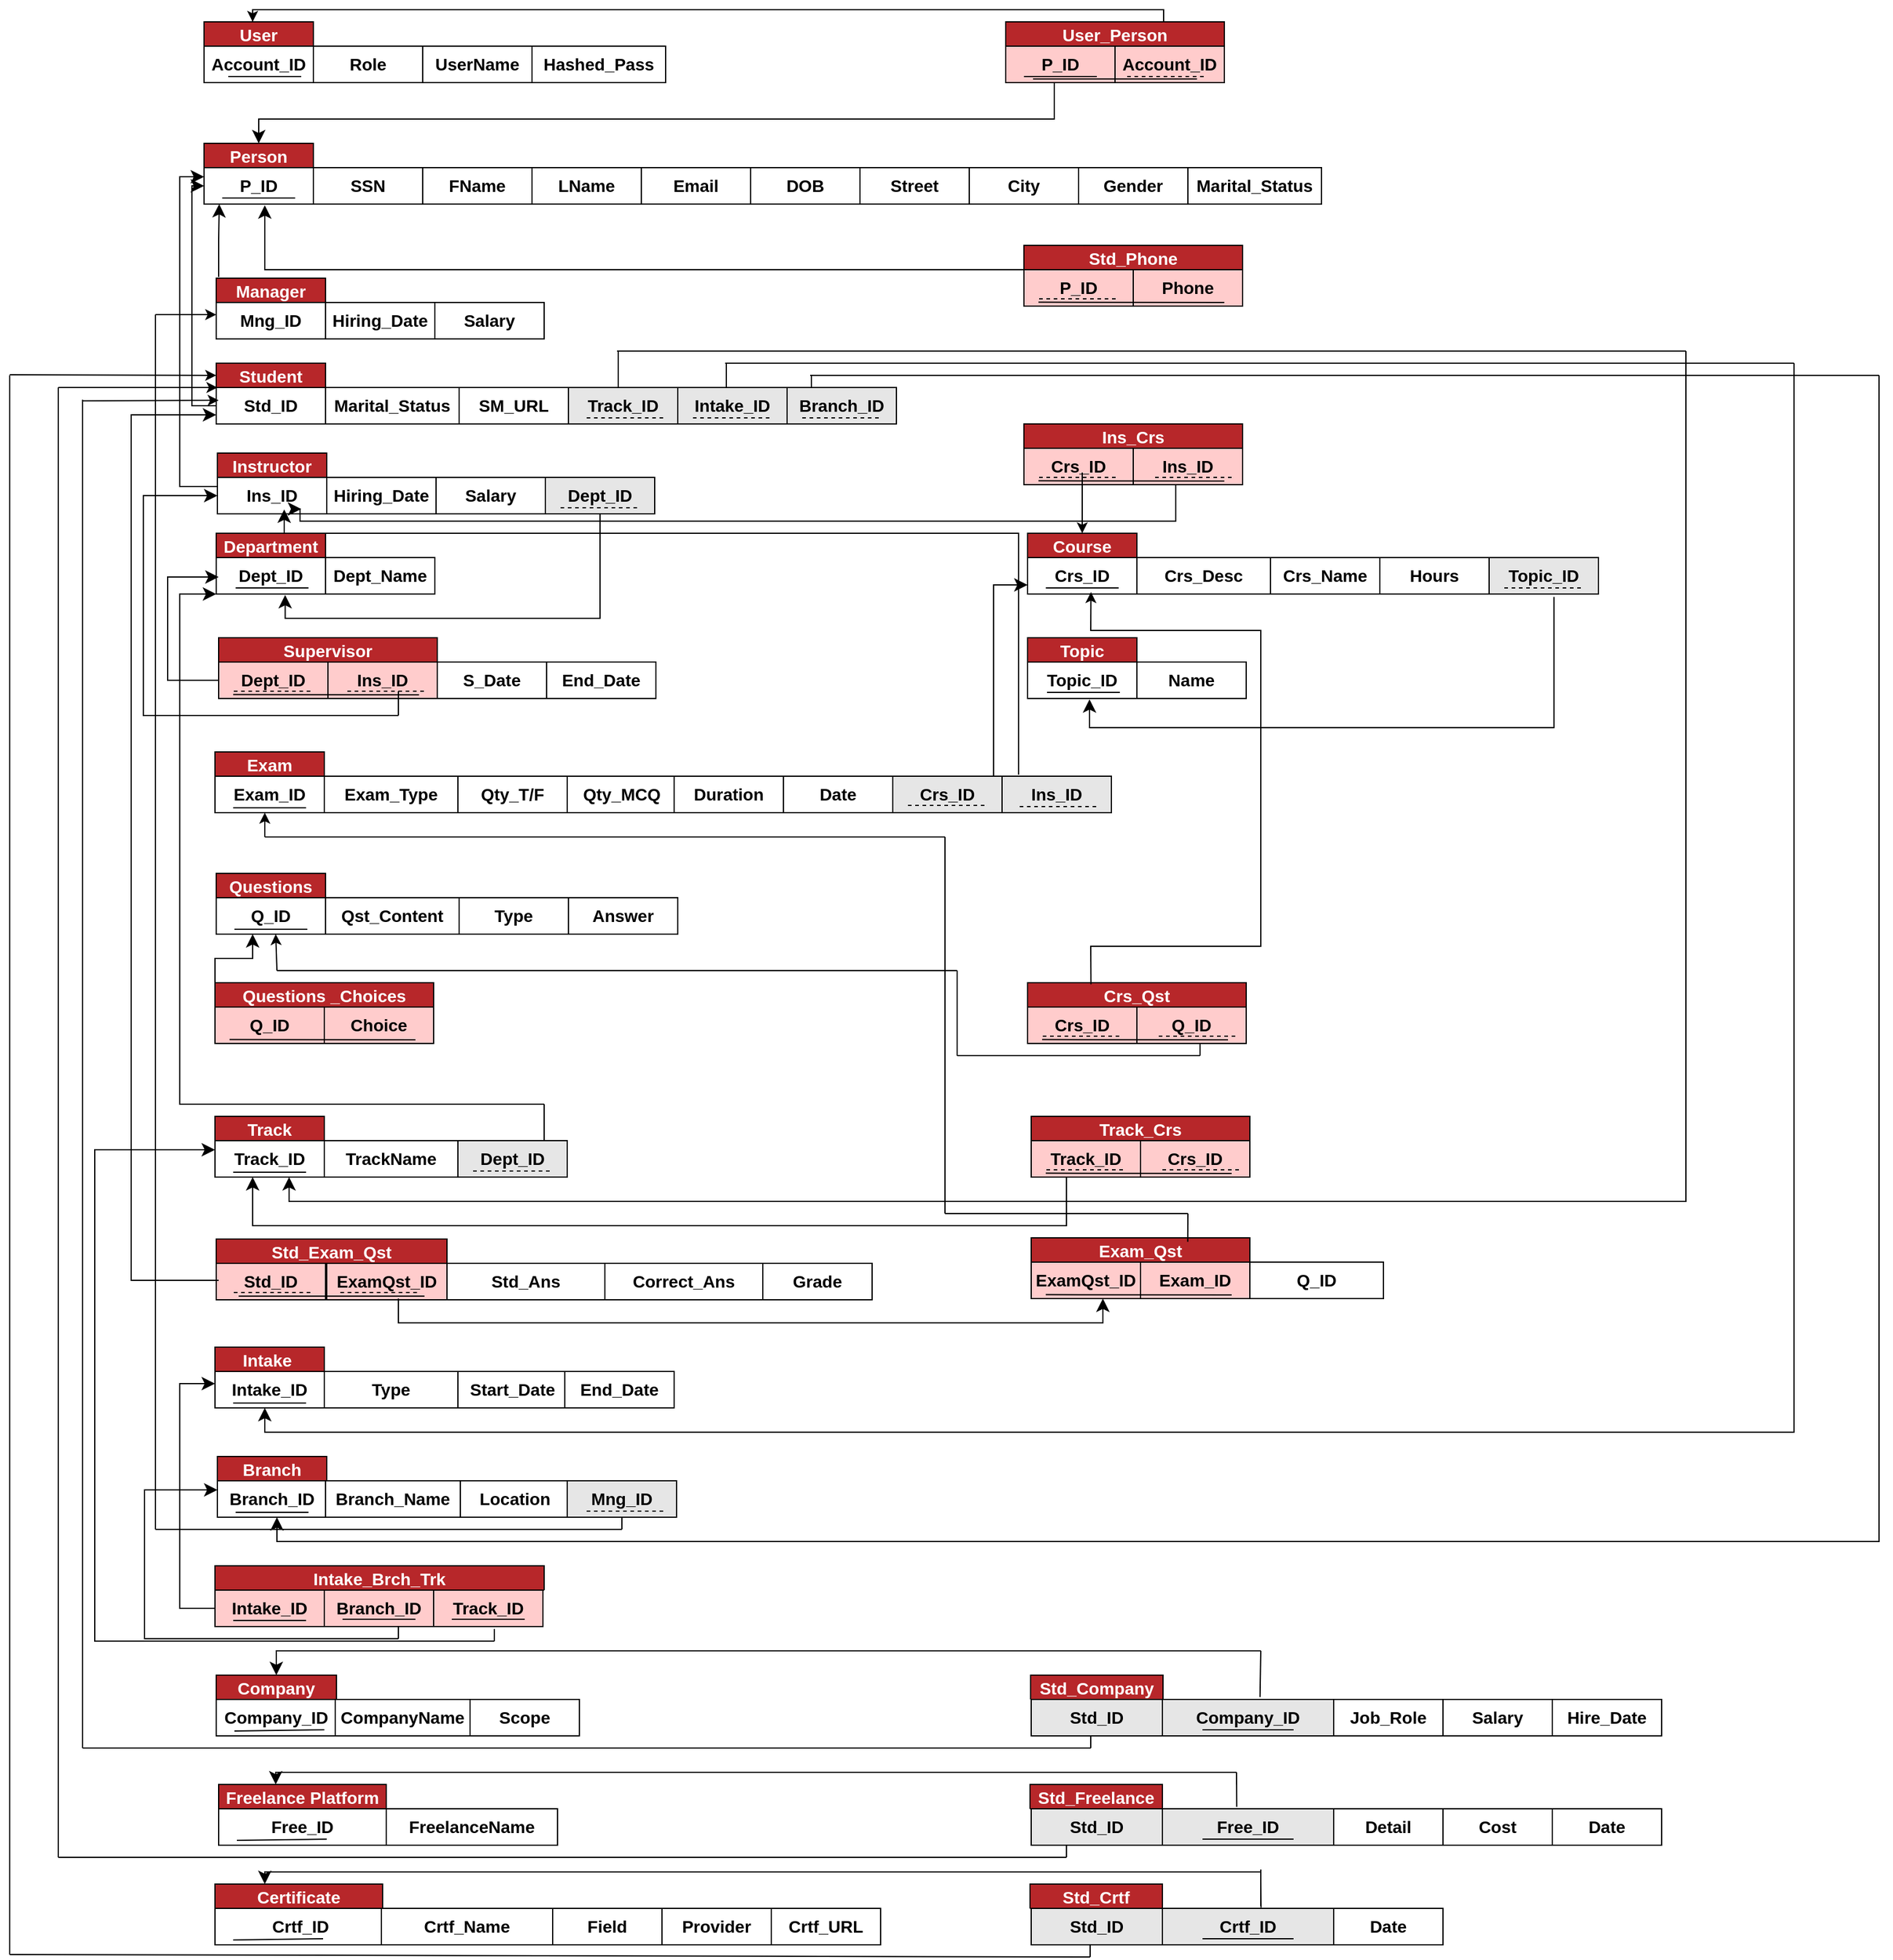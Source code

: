 <mxfile version="27.1.6">
  <diagram name="Page-1" id="cyQkHr0QkXfXZlUE6OAU">
    <mxGraphModel grid="0" page="1" gridSize="10" guides="1" tooltips="1" connect="1" arrows="1" fold="1" pageScale="1" pageWidth="850" pageHeight="1100" background="#FFFFFF" math="0" shadow="0">
      <root>
        <mxCell id="0" />
        <mxCell id="1" parent="0" />
        <mxCell id="w7FsaGLrVxEDbODlspXQ-18" value="User_Person" style="swimlane;fontStyle=1;childLayout=stackLayout;horizontal=1;startSize=20;fillColor=#B7272A;horizontalStack=0;resizeParent=1;resizeParentMax=0;resizeLast=0;collapsible=0;marginBottom=0;swimlaneFillColor=#ffffff;fontSize=14;fontColor=#FFFFFF;" vertex="1" parent="1">
          <mxGeometry x="730" y="-471" width="180" height="20" as="geometry" />
        </mxCell>
        <mxCell id="w7FsaGLrVxEDbODlspXQ-20" value="&lt;b&gt;&lt;font style=&quot;font-size: 14px;&quot;&gt;P_ID&lt;/font&gt;&lt;/b&gt;" style="rounded=0;whiteSpace=wrap;html=1;fillColor=#FFCCCC;" vertex="1" parent="1">
          <mxGeometry x="730" y="-451" width="90" height="30" as="geometry" />
        </mxCell>
        <mxCell id="w7FsaGLrVxEDbODlspXQ-21" value="&lt;font style=&quot;font-size: 14px;&quot;&gt;&lt;b&gt;Account_ID&lt;/b&gt;&lt;/font&gt;" style="rounded=0;whiteSpace=wrap;html=1;fillColor=#FFCCCC;" vertex="1" parent="1">
          <mxGeometry x="820" y="-451" width="90" height="30" as="geometry" />
        </mxCell>
        <mxCell id="w7FsaGLrVxEDbODlspXQ-22" value="&lt;b&gt;&lt;font style=&quot;font-size: 14px;&quot;&gt;Account_ID&lt;/font&gt;&lt;/b&gt;" style="rounded=0;whiteSpace=wrap;html=1;" vertex="1" parent="1">
          <mxGeometry x="70" y="-451" width="90" height="30" as="geometry" />
        </mxCell>
        <mxCell id="w7FsaGLrVxEDbODlspXQ-25" value="&lt;b&gt;&lt;font style=&quot;font-size: 14px;&quot;&gt;Role&lt;/font&gt;&lt;/b&gt;" style="rounded=0;whiteSpace=wrap;html=1;" vertex="1" parent="1">
          <mxGeometry x="160" y="-451" width="90" height="30" as="geometry" />
        </mxCell>
        <mxCell id="w7FsaGLrVxEDbODlspXQ-26" value="&lt;b&gt;&lt;font style=&quot;font-size: 14px;&quot;&gt;UserName&lt;/font&gt;&lt;/b&gt;" style="rounded=0;whiteSpace=wrap;html=1;" vertex="1" parent="1">
          <mxGeometry x="250" y="-451" width="90" height="30" as="geometry" />
        </mxCell>
        <mxCell id="w7FsaGLrVxEDbODlspXQ-27" value="&lt;b&gt;&lt;font style=&quot;font-size: 14px;&quot;&gt;Hashed_Pass&lt;/font&gt;&lt;/b&gt;" style="rounded=0;whiteSpace=wrap;html=1;" vertex="1" parent="1">
          <mxGeometry x="340" y="-451" width="110" height="30" as="geometry" />
        </mxCell>
        <mxCell id="w7FsaGLrVxEDbODlspXQ-30" value="User" style="swimlane;fontStyle=1;childLayout=stackLayout;horizontal=1;startSize=20;fillColor=#B7272A;horizontalStack=0;resizeParent=1;resizeParentMax=0;resizeLast=0;collapsible=0;marginBottom=0;swimlaneFillColor=#ffffff;fontSize=14;fontColor=#FFFFFF;" vertex="1" parent="1">
          <mxGeometry x="70" y="-471" width="90" height="20" as="geometry" />
        </mxCell>
        <mxCell id="w7FsaGLrVxEDbODlspXQ-32" value="" style="endArrow=none;html=1;rounded=0;entryX=0.75;entryY=1;entryDx=0;entryDy=0;exitX=0.25;exitY=1;exitDx=0;exitDy=0;fontColor=#FFFFFF;" edge="1" parent="1">
          <mxGeometry width="50" height="50" relative="1" as="geometry">
            <mxPoint x="752.5" y="-424" as="sourcePoint" />
            <mxPoint x="887.5" y="-424" as="targetPoint" />
          </mxGeometry>
        </mxCell>
        <mxCell id="w7FsaGLrVxEDbODlspXQ-33" value="" style="endArrow=none;html=1;rounded=0;" edge="1" parent="1">
          <mxGeometry width="50" height="50" relative="1" as="geometry">
            <mxPoint x="745" y="-426" as="sourcePoint" />
            <mxPoint x="805" y="-426" as="targetPoint" />
          </mxGeometry>
        </mxCell>
        <mxCell id="w7FsaGLrVxEDbODlspXQ-35" value="" style="endArrow=none;dashed=1;html=1;rounded=0;" edge="1" parent="1">
          <mxGeometry width="50" height="50" relative="1" as="geometry">
            <mxPoint x="830" y="-426" as="sourcePoint" />
            <mxPoint x="895" y="-426" as="targetPoint" />
          </mxGeometry>
        </mxCell>
        <mxCell id="w7FsaGLrVxEDbODlspXQ-36" value="" style="endArrow=none;html=1;rounded=0;" edge="1" parent="1">
          <mxGeometry width="50" height="50" relative="1" as="geometry">
            <mxPoint x="90" y="-426" as="sourcePoint" />
            <mxPoint x="150" y="-426" as="targetPoint" />
          </mxGeometry>
        </mxCell>
        <mxCell id="w7FsaGLrVxEDbODlspXQ-39" value="" style="shape=partialRectangle;whiteSpace=wrap;html=1;bottom=1;right=1;left=1;top=0;fillColor=none;routingCenterX=-0.5;direction=west;" vertex="1" parent="1">
          <mxGeometry x="110" y="-481" width="750" height="10" as="geometry" />
        </mxCell>
        <mxCell id="w7FsaGLrVxEDbODlspXQ-40" value="" style="endArrow=classic;html=1;rounded=0;" edge="1" parent="1">
          <mxGeometry width="50" height="50" relative="1" as="geometry">
            <mxPoint x="110" y="-481" as="sourcePoint" />
            <mxPoint x="110" y="-471" as="targetPoint" />
          </mxGeometry>
        </mxCell>
        <mxCell id="w7FsaGLrVxEDbODlspXQ-41" value="&lt;b&gt;&lt;font style=&quot;font-size: 14px;&quot;&gt;P_ID&lt;/font&gt;&lt;/b&gt;" style="rounded=0;whiteSpace=wrap;html=1;" vertex="1" parent="1">
          <mxGeometry x="70" y="-351" width="90" height="30" as="geometry" />
        </mxCell>
        <mxCell id="w7FsaGLrVxEDbODlspXQ-42" value="Person" style="swimlane;fontStyle=1;childLayout=stackLayout;horizontal=1;startSize=20;fillColor=#B7272A;horizontalStack=0;resizeParent=1;resizeParentMax=0;resizeLast=0;collapsible=0;marginBottom=0;swimlaneFillColor=#ffffff;fontSize=14;fontColor=#FFFFFF;" vertex="1" parent="1">
          <mxGeometry x="70" y="-371" width="90" height="20" as="geometry" />
        </mxCell>
        <mxCell id="w7FsaGLrVxEDbODlspXQ-43" value="&lt;b&gt;&lt;font style=&quot;font-size: 14px;&quot;&gt;SSN&lt;/font&gt;&lt;/b&gt;" style="rounded=0;whiteSpace=wrap;html=1;" vertex="1" parent="1">
          <mxGeometry x="160" y="-351" width="90" height="30" as="geometry" />
        </mxCell>
        <mxCell id="w7FsaGLrVxEDbODlspXQ-44" value="&lt;b&gt;&lt;font style=&quot;font-size: 14px;&quot;&gt;FName&lt;/font&gt;&lt;/b&gt;" style="rounded=0;whiteSpace=wrap;html=1;" vertex="1" parent="1">
          <mxGeometry x="250" y="-351" width="90" height="30" as="geometry" />
        </mxCell>
        <mxCell id="w7FsaGLrVxEDbODlspXQ-45" value="&lt;b&gt;&lt;font style=&quot;font-size: 14px;&quot;&gt;LName&lt;/font&gt;&lt;/b&gt;" style="rounded=0;whiteSpace=wrap;html=1;" vertex="1" parent="1">
          <mxGeometry x="340" y="-351" width="90" height="30" as="geometry" />
        </mxCell>
        <mxCell id="w7FsaGLrVxEDbODlspXQ-46" value="&lt;b&gt;&lt;font style=&quot;font-size: 14px;&quot;&gt;Email&lt;/font&gt;&lt;/b&gt;" style="rounded=0;whiteSpace=wrap;html=1;" vertex="1" parent="1">
          <mxGeometry x="430" y="-351" width="90" height="30" as="geometry" />
        </mxCell>
        <mxCell id="w7FsaGLrVxEDbODlspXQ-47" value="&lt;b&gt;&lt;font style=&quot;font-size: 14px;&quot;&gt;DOB&lt;/font&gt;&lt;/b&gt;" style="rounded=0;whiteSpace=wrap;html=1;" vertex="1" parent="1">
          <mxGeometry x="520" y="-351" width="90" height="30" as="geometry" />
        </mxCell>
        <mxCell id="w7FsaGLrVxEDbODlspXQ-48" value="&lt;b&gt;&lt;font style=&quot;font-size: 14px;&quot;&gt;Street&lt;/font&gt;&lt;/b&gt;" style="rounded=0;whiteSpace=wrap;html=1;" vertex="1" parent="1">
          <mxGeometry x="610" y="-351" width="90" height="30" as="geometry" />
        </mxCell>
        <mxCell id="w7FsaGLrVxEDbODlspXQ-49" value="&lt;b&gt;&lt;font style=&quot;font-size: 14px;&quot;&gt;City&lt;/font&gt;&lt;/b&gt;" style="rounded=0;whiteSpace=wrap;html=1;" vertex="1" parent="1">
          <mxGeometry x="700" y="-351" width="90" height="30" as="geometry" />
        </mxCell>
        <mxCell id="w7FsaGLrVxEDbODlspXQ-50" value="&lt;b&gt;&lt;font style=&quot;font-size: 14px;&quot;&gt;Gender&lt;/font&gt;&lt;/b&gt;" style="rounded=0;whiteSpace=wrap;html=1;" vertex="1" parent="1">
          <mxGeometry x="790" y="-351" width="90" height="30" as="geometry" />
        </mxCell>
        <mxCell id="w7FsaGLrVxEDbODlspXQ-51" value="&lt;b&gt;&lt;font style=&quot;font-size: 14px;&quot;&gt;Marital_Status&lt;/font&gt;&lt;/b&gt;" style="rounded=0;whiteSpace=wrap;html=1;" vertex="1" parent="1">
          <mxGeometry x="880" y="-351" width="110" height="30" as="geometry" />
        </mxCell>
        <mxCell id="w7FsaGLrVxEDbODlspXQ-52" value="" style="endArrow=none;html=1;rounded=0;" edge="1" parent="1">
          <mxGeometry width="50" height="50" relative="1" as="geometry">
            <mxPoint x="85" y="-326" as="sourcePoint" />
            <mxPoint x="145" y="-326" as="targetPoint" />
          </mxGeometry>
        </mxCell>
        <mxCell id="w7FsaGLrVxEDbODlspXQ-53" value="" style="edgeStyle=elbowEdgeStyle;elbow=vertical;endArrow=classic;html=1;curved=0;rounded=0;endSize=8;startSize=8;entryX=0.5;entryY=0;entryDx=0;entryDy=0;" edge="1" parent="1" target="w7FsaGLrVxEDbODlspXQ-42">
          <mxGeometry width="50" height="50" relative="1" as="geometry">
            <mxPoint x="770" y="-421" as="sourcePoint" />
            <mxPoint x="470" y="-381" as="targetPoint" />
            <Array as="points">
              <mxPoint x="510" y="-391" />
            </Array>
          </mxGeometry>
        </mxCell>
        <mxCell id="w7FsaGLrVxEDbODlspXQ-54" value="Std_Phone" style="swimlane;fontStyle=1;childLayout=stackLayout;horizontal=1;startSize=20;fillColor=#B7272A;horizontalStack=0;resizeParent=1;resizeParentMax=0;resizeLast=0;collapsible=0;marginBottom=0;swimlaneFillColor=#ffffff;fontSize=14;fontColor=#FFFFFF;" vertex="1" parent="1">
          <mxGeometry x="745" y="-287" width="180" height="20" as="geometry" />
        </mxCell>
        <mxCell id="w7FsaGLrVxEDbODlspXQ-55" value="&lt;b&gt;&lt;font style=&quot;font-size: 14px;&quot;&gt;P_ID&lt;/font&gt;&lt;/b&gt;" style="rounded=0;whiteSpace=wrap;html=1;fillColor=#FFCCCC;" vertex="1" parent="1">
          <mxGeometry x="745" y="-267" width="90" height="30" as="geometry" />
        </mxCell>
        <mxCell id="w7FsaGLrVxEDbODlspXQ-56" value="&lt;font style=&quot;font-size: 14px;&quot;&gt;&lt;b&gt;Phone&lt;/b&gt;&lt;/font&gt;" style="rounded=0;whiteSpace=wrap;html=1;fillColor=#FFCCCC;" vertex="1" parent="1">
          <mxGeometry x="835" y="-267" width="90" height="30" as="geometry" />
        </mxCell>
        <mxCell id="w7FsaGLrVxEDbODlspXQ-58" value="" style="endArrow=none;dashed=1;html=1;rounded=0;" edge="1" parent="1">
          <mxGeometry width="50" height="50" relative="1" as="geometry">
            <mxPoint x="757.5" y="-243" as="sourcePoint" />
            <mxPoint x="822.5" y="-243" as="targetPoint" />
          </mxGeometry>
        </mxCell>
        <mxCell id="w7FsaGLrVxEDbODlspXQ-59" value="" style="endArrow=none;html=1;rounded=0;entryX=0.75;entryY=1;entryDx=0;entryDy=0;exitX=0.133;exitY=0.893;exitDx=0;exitDy=0;fontColor=#FFFFFF;exitPerimeter=0;" edge="1" parent="1" source="w7FsaGLrVxEDbODlspXQ-55">
          <mxGeometry width="50" height="50" relative="1" as="geometry">
            <mxPoint x="775" y="-240" as="sourcePoint" />
            <mxPoint x="910" y="-240" as="targetPoint" />
          </mxGeometry>
        </mxCell>
        <mxCell id="w7FsaGLrVxEDbODlspXQ-60" value="" style="edgeStyle=elbowEdgeStyle;elbow=vertical;endArrow=classic;html=1;curved=0;rounded=0;endSize=8;startSize=8;" edge="1" parent="1">
          <mxGeometry width="50" height="50" relative="1" as="geometry">
            <mxPoint x="745" y="-267" as="sourcePoint" />
            <mxPoint x="120" y="-320" as="targetPoint" />
            <Array as="points">
              <mxPoint x="485" y="-267" />
            </Array>
          </mxGeometry>
        </mxCell>
        <mxCell id="w7FsaGLrVxEDbODlspXQ-61" value="&lt;b&gt;&lt;font style=&quot;font-size: 14px;&quot;&gt;Mng_ID&lt;/font&gt;&lt;/b&gt;" style="rounded=0;whiteSpace=wrap;html=1;" vertex="1" parent="1">
          <mxGeometry x="80" y="-240" width="90" height="30" as="geometry" />
        </mxCell>
        <mxCell id="w7FsaGLrVxEDbODlspXQ-62" value="&lt;b&gt;&lt;font style=&quot;font-size: 14px;&quot;&gt;Hiring_Date&lt;/font&gt;&lt;/b&gt;" style="rounded=0;whiteSpace=wrap;html=1;" vertex="1" parent="1">
          <mxGeometry x="170" y="-240" width="90" height="30" as="geometry" />
        </mxCell>
        <mxCell id="w7FsaGLrVxEDbODlspXQ-63" value="&lt;b&gt;&lt;font style=&quot;font-size: 14px;&quot;&gt;Salary&lt;/font&gt;&lt;/b&gt;" style="rounded=0;whiteSpace=wrap;html=1;" vertex="1" parent="1">
          <mxGeometry x="260" y="-240" width="90" height="30" as="geometry" />
        </mxCell>
        <mxCell id="w7FsaGLrVxEDbODlspXQ-65" value="Manager" style="swimlane;fontStyle=1;childLayout=stackLayout;horizontal=1;startSize=20;fillColor=#B7272A;horizontalStack=0;resizeParent=1;resizeParentMax=0;resizeLast=0;collapsible=0;marginBottom=0;swimlaneFillColor=#ffffff;fontSize=14;fontColor=#FFFFFF;" vertex="1" parent="1">
          <mxGeometry x="80" y="-260" width="90" height="20" as="geometry" />
        </mxCell>
        <mxCell id="BKir_ti3wIF976m73uB4-1" value="" style="edgeStyle=elbowEdgeStyle;elbow=vertical;endArrow=classic;html=1;curved=0;rounded=0;endSize=8;startSize=8;exitX=0.25;exitY=0;exitDx=0;exitDy=0;" edge="1" parent="1">
          <mxGeometry width="50" height="50" relative="1" as="geometry">
            <mxPoint x="82" y="-261" as="sourcePoint" />
            <mxPoint x="82.5" y="-321" as="targetPoint" />
            <Array as="points">
              <mxPoint x="69.5" y="-291" />
              <mxPoint x="49.5" y="-221" />
              <mxPoint x="448.66" y="-68.01" />
            </Array>
          </mxGeometry>
        </mxCell>
        <mxCell id="BKir_ti3wIF976m73uB4-2" value="&lt;b&gt;&lt;font style=&quot;font-size: 14px;&quot;&gt;Std_ID&lt;/font&gt;&lt;/b&gt;" style="rounded=0;whiteSpace=wrap;html=1;" vertex="1" parent="1">
          <mxGeometry x="80" y="-170" width="90" height="30" as="geometry" />
        </mxCell>
        <mxCell id="BKir_ti3wIF976m73uB4-4" value="&lt;b&gt;&lt;font style=&quot;font-size: 14px;&quot;&gt;SM_URL&lt;/font&gt;&lt;/b&gt;" style="rounded=0;whiteSpace=wrap;html=1;" vertex="1" parent="1">
          <mxGeometry x="280" y="-170" width="90" height="30" as="geometry" />
        </mxCell>
        <mxCell id="BKir_ti3wIF976m73uB4-5" value="Student" style="swimlane;fontStyle=1;childLayout=stackLayout;horizontal=1;startSize=20;fillColor=#B7272A;horizontalStack=0;resizeParent=1;resizeParentMax=0;resizeLast=0;collapsible=0;marginBottom=0;swimlaneFillColor=#ffffff;fontSize=14;fontColor=#FFFFFF;" vertex="1" parent="1">
          <mxGeometry x="80" y="-190" width="90" height="20" as="geometry" />
        </mxCell>
        <mxCell id="BKir_ti3wIF976m73uB4-6" value="&lt;b&gt;&lt;font style=&quot;font-size: 14px;&quot;&gt;Track_ID&lt;/font&gt;&lt;/b&gt;" style="rounded=0;whiteSpace=wrap;html=1;fillColor=#E6E6E6;" vertex="1" parent="1">
          <mxGeometry x="370" y="-170" width="90" height="30" as="geometry" />
        </mxCell>
        <mxCell id="BKir_ti3wIF976m73uB4-7" value="&lt;b&gt;&lt;font style=&quot;font-size: 14px;&quot;&gt;Intake_ID&lt;/font&gt;&lt;/b&gt;" style="rounded=0;whiteSpace=wrap;html=1;fillColor=#E6E6E6;" vertex="1" parent="1">
          <mxGeometry x="460" y="-170" width="90" height="30" as="geometry" />
        </mxCell>
        <mxCell id="BKir_ti3wIF976m73uB4-8" value="&lt;b&gt;&lt;font style=&quot;font-size: 14px;&quot;&gt;Branch_ID&lt;/font&gt;&lt;/b&gt;" style="rounded=0;whiteSpace=wrap;html=1;fillColor=#E6E6E6;" vertex="1" parent="1">
          <mxGeometry x="550" y="-170" width="90" height="30" as="geometry" />
        </mxCell>
        <mxCell id="BKir_ti3wIF976m73uB4-9" value="&lt;b&gt;&lt;font style=&quot;font-size: 14px;&quot;&gt;Marital_Status&lt;/font&gt;&lt;/b&gt;" style="rounded=0;whiteSpace=wrap;html=1;" vertex="1" parent="1">
          <mxGeometry x="170" y="-170" width="110" height="30" as="geometry" />
        </mxCell>
        <mxCell id="BKir_ti3wIF976m73uB4-10" value="" style="endArrow=none;dashed=1;html=1;rounded=0;" edge="1" parent="1">
          <mxGeometry width="50" height="50" relative="1" as="geometry">
            <mxPoint x="385" y="-145" as="sourcePoint" />
            <mxPoint x="450" y="-145" as="targetPoint" />
          </mxGeometry>
        </mxCell>
        <mxCell id="BKir_ti3wIF976m73uB4-11" value="" style="endArrow=none;dashed=1;html=1;rounded=0;" edge="1" parent="1">
          <mxGeometry width="50" height="50" relative="1" as="geometry">
            <mxPoint x="472.5" y="-145" as="sourcePoint" />
            <mxPoint x="537.5" y="-145" as="targetPoint" />
          </mxGeometry>
        </mxCell>
        <mxCell id="BKir_ti3wIF976m73uB4-12" value="" style="endArrow=none;dashed=1;html=1;rounded=0;" edge="1" parent="1">
          <mxGeometry width="50" height="50" relative="1" as="geometry">
            <mxPoint x="562.5" y="-145" as="sourcePoint" />
            <mxPoint x="627.5" y="-145" as="targetPoint" />
          </mxGeometry>
        </mxCell>
        <mxCell id="BKir_ti3wIF976m73uB4-13" value="&lt;b&gt;&lt;font style=&quot;font-size: 14px;&quot;&gt;Ins_ID&lt;/font&gt;&lt;/b&gt;" style="rounded=0;whiteSpace=wrap;html=1;" vertex="1" parent="1">
          <mxGeometry x="81" y="-96" width="90" height="30" as="geometry" />
        </mxCell>
        <mxCell id="BKir_ti3wIF976m73uB4-14" value="&lt;b&gt;&lt;font style=&quot;font-size: 14px;&quot;&gt;Hiring_Date&lt;/font&gt;&lt;/b&gt;" style="rounded=0;whiteSpace=wrap;html=1;" vertex="1" parent="1">
          <mxGeometry x="171" y="-96" width="90" height="30" as="geometry" />
        </mxCell>
        <mxCell id="BKir_ti3wIF976m73uB4-15" value="&lt;b&gt;&lt;font style=&quot;font-size: 14px;&quot;&gt;Salary&lt;/font&gt;&lt;/b&gt;" style="rounded=0;whiteSpace=wrap;html=1;" vertex="1" parent="1">
          <mxGeometry x="261" y="-96" width="90" height="30" as="geometry" />
        </mxCell>
        <mxCell id="BKir_ti3wIF976m73uB4-16" value="Instructor" style="swimlane;fontStyle=1;childLayout=stackLayout;horizontal=1;startSize=20;fillColor=#B7272A;horizontalStack=0;resizeParent=1;resizeParentMax=0;resizeLast=0;collapsible=0;marginBottom=0;swimlaneFillColor=#ffffff;fontSize=14;fontColor=#FFFFFF;" vertex="1" parent="1">
          <mxGeometry x="81" y="-116" width="90" height="20" as="geometry" />
        </mxCell>
        <mxCell id="BKir_ti3wIF976m73uB4-17" value="&lt;b&gt;&lt;font style=&quot;font-size: 14px;&quot;&gt;Dept_ID&lt;/font&gt;&lt;/b&gt;" style="rounded=0;whiteSpace=wrap;html=1;fillColor=#E6E6E6;" vertex="1" parent="1">
          <mxGeometry x="351" y="-96" width="90" height="30" as="geometry" />
        </mxCell>
        <mxCell id="BKir_ti3wIF976m73uB4-18" value="" style="endArrow=none;dashed=1;html=1;rounded=0;" edge="1" parent="1">
          <mxGeometry width="50" height="50" relative="1" as="geometry">
            <mxPoint x="363.5" y="-71" as="sourcePoint" />
            <mxPoint x="428.5" y="-71" as="targetPoint" />
          </mxGeometry>
        </mxCell>
        <mxCell id="BKir_ti3wIF976m73uB4-19" value="&lt;b&gt;&lt;font style=&quot;font-size: 14px;&quot;&gt;Dept_ID&lt;/font&gt;&lt;/b&gt;" style="rounded=0;whiteSpace=wrap;html=1;" vertex="1" parent="1">
          <mxGeometry x="80" y="-30" width="90" height="30" as="geometry" />
        </mxCell>
        <mxCell id="BKir_ti3wIF976m73uB4-20" value="&lt;span style=&quot;font-size: 14px;&quot;&gt;&lt;b&gt;Dept_Name&lt;/b&gt;&lt;/span&gt;" style="rounded=0;whiteSpace=wrap;html=1;" vertex="1" parent="1">
          <mxGeometry x="170" y="-30" width="90" height="30" as="geometry" />
        </mxCell>
        <mxCell id="BKir_ti3wIF976m73uB4-21" value="Department" style="swimlane;fontStyle=1;childLayout=stackLayout;horizontal=1;startSize=20;fillColor=#B7272A;horizontalStack=0;resizeParent=1;resizeParentMax=0;resizeLast=0;collapsible=0;marginBottom=0;swimlaneFillColor=#ffffff;fontSize=14;fontColor=#FFFFFF;" vertex="1" parent="1">
          <mxGeometry x="80" y="-50" width="90" height="20" as="geometry" />
        </mxCell>
        <mxCell id="BKir_ti3wIF976m73uB4-22" value="" style="endArrow=none;html=1;rounded=0;" edge="1" parent="1">
          <mxGeometry width="50" height="50" relative="1" as="geometry">
            <mxPoint x="96" y="-5" as="sourcePoint" />
            <mxPoint x="156" y="-5" as="targetPoint" />
          </mxGeometry>
        </mxCell>
        <mxCell id="BKir_ti3wIF976m73uB4-38" value="&lt;b&gt;&lt;font style=&quot;font-size: 14px;&quot;&gt;Topic_ID&lt;/font&gt;&lt;/b&gt;" style="rounded=0;whiteSpace=wrap;html=1;" vertex="1" parent="1">
          <mxGeometry x="748" y="56" width="90" height="30" as="geometry" />
        </mxCell>
        <mxCell id="BKir_ti3wIF976m73uB4-39" value="&lt;span style=&quot;font-size: 14px;&quot;&gt;&lt;b&gt;Name&lt;/b&gt;&lt;/span&gt;" style="rounded=0;whiteSpace=wrap;html=1;" vertex="1" parent="1">
          <mxGeometry x="838" y="56" width="90" height="30" as="geometry" />
        </mxCell>
        <mxCell id="BKir_ti3wIF976m73uB4-40" value="Topic" style="swimlane;fontStyle=1;childLayout=stackLayout;horizontal=1;startSize=20;fillColor=#B7272A;horizontalStack=0;resizeParent=1;resizeParentMax=0;resizeLast=0;collapsible=0;marginBottom=0;swimlaneFillColor=#ffffff;fontSize=14;fontColor=#FFFFFF;" vertex="1" parent="1">
          <mxGeometry x="748" y="36" width="90" height="20" as="geometry" />
        </mxCell>
        <mxCell id="BKir_ti3wIF976m73uB4-41" value="" style="endArrow=none;html=1;rounded=0;" edge="1" parent="1">
          <mxGeometry width="50" height="50" relative="1" as="geometry">
            <mxPoint x="764" y="81" as="sourcePoint" />
            <mxPoint x="824" y="81" as="targetPoint" />
          </mxGeometry>
        </mxCell>
        <mxCell id="BKir_ti3wIF976m73uB4-42" value="Supervisor" style="swimlane;fontStyle=1;childLayout=stackLayout;horizontal=1;startSize=20;fillColor=#B7272A;horizontalStack=0;resizeParent=1;resizeParentMax=0;resizeLast=0;collapsible=0;marginBottom=0;swimlaneFillColor=#ffffff;fontSize=14;fontColor=#FFFFFF;" vertex="1" parent="1">
          <mxGeometry x="82" y="36" width="180" height="20" as="geometry" />
        </mxCell>
        <mxCell id="BKir_ti3wIF976m73uB4-43" value="&lt;b&gt;&lt;font style=&quot;font-size: 14px;&quot;&gt;Dept_ID&lt;/font&gt;&lt;/b&gt;" style="rounded=0;whiteSpace=wrap;html=1;fillColor=#FFCCCC;" vertex="1" parent="1">
          <mxGeometry x="82" y="56" width="90" height="30" as="geometry" />
        </mxCell>
        <mxCell id="BKir_ti3wIF976m73uB4-44" value="&lt;font style=&quot;font-size: 14px;&quot;&gt;&lt;b&gt;Ins_ID&lt;/b&gt;&lt;/font&gt;" style="rounded=0;whiteSpace=wrap;html=1;fillColor=#FFCCCC;" vertex="1" parent="1">
          <mxGeometry x="172" y="56" width="90" height="30" as="geometry" />
        </mxCell>
        <mxCell id="BKir_ti3wIF976m73uB4-45" value="" style="endArrow=none;dashed=1;html=1;rounded=0;" edge="1" parent="1">
          <mxGeometry width="50" height="50" relative="1" as="geometry">
            <mxPoint x="94.5" y="80" as="sourcePoint" />
            <mxPoint x="159.5" y="80" as="targetPoint" />
          </mxGeometry>
        </mxCell>
        <mxCell id="BKir_ti3wIF976m73uB4-46" value="" style="endArrow=none;html=1;rounded=0;entryX=0.75;entryY=1;entryDx=0;entryDy=0;exitX=0.133;exitY=0.893;exitDx=0;exitDy=0;fontColor=#FFFFFF;exitPerimeter=0;" edge="1" parent="1" source="BKir_ti3wIF976m73uB4-43">
          <mxGeometry width="50" height="50" relative="1" as="geometry">
            <mxPoint x="112" y="83" as="sourcePoint" />
            <mxPoint x="247" y="83" as="targetPoint" />
          </mxGeometry>
        </mxCell>
        <mxCell id="BKir_ti3wIF976m73uB4-47" value="" style="endArrow=none;dashed=1;html=1;rounded=0;" edge="1" parent="1">
          <mxGeometry width="50" height="50" relative="1" as="geometry">
            <mxPoint x="188" y="80" as="sourcePoint" />
            <mxPoint x="253" y="80" as="targetPoint" />
          </mxGeometry>
        </mxCell>
        <mxCell id="BKir_ti3wIF976m73uB4-48" value="&lt;b&gt;&lt;font style=&quot;font-size: 14px;&quot;&gt;S_Date&lt;/font&gt;&lt;/b&gt;" style="rounded=0;whiteSpace=wrap;html=1;" vertex="1" parent="1">
          <mxGeometry x="262" y="56" width="90" height="30" as="geometry" />
        </mxCell>
        <mxCell id="BKir_ti3wIF976m73uB4-49" value="&lt;b&gt;&lt;font style=&quot;font-size: 14px;&quot;&gt;End_Date&lt;/font&gt;&lt;/b&gt;" style="rounded=0;whiteSpace=wrap;html=1;" vertex="1" parent="1">
          <mxGeometry x="352" y="56" width="90" height="30" as="geometry" />
        </mxCell>
        <mxCell id="BKir_ti3wIF976m73uB4-60" value="&lt;b&gt;&lt;font style=&quot;font-size: 14px;&quot;&gt;Exam_ID&lt;/font&gt;&lt;/b&gt;" style="rounded=0;whiteSpace=wrap;html=1;" vertex="1" parent="1">
          <mxGeometry x="79" y="150" width="90" height="30" as="geometry" />
        </mxCell>
        <mxCell id="BKir_ti3wIF976m73uB4-61" value="&lt;b&gt;&lt;font style=&quot;font-size: 14px;&quot;&gt;Qty_T/F&lt;/font&gt;&lt;/b&gt;" style="rounded=0;whiteSpace=wrap;html=1;" vertex="1" parent="1">
          <mxGeometry x="279" y="150" width="90" height="30" as="geometry" />
        </mxCell>
        <mxCell id="BKir_ti3wIF976m73uB4-62" value="Exam" style="swimlane;fontStyle=1;childLayout=stackLayout;horizontal=1;startSize=20;fillColor=#B7272A;horizontalStack=0;resizeParent=1;resizeParentMax=0;resizeLast=0;collapsible=0;marginBottom=0;swimlaneFillColor=#ffffff;fontSize=14;fontColor=#FFFFFF;" vertex="1" parent="1">
          <mxGeometry x="79" y="130" width="90" height="20" as="geometry" />
        </mxCell>
        <mxCell id="BKir_ti3wIF976m73uB4-63" value="&lt;b&gt;&lt;font style=&quot;font-size: 14px;&quot;&gt;Crs_ID&lt;/font&gt;&lt;/b&gt;" style="rounded=0;whiteSpace=wrap;html=1;fillColor=#E6E6E6;" vertex="1" parent="1">
          <mxGeometry x="637" y="150" width="90" height="30" as="geometry" />
        </mxCell>
        <mxCell id="BKir_ti3wIF976m73uB4-64" value="&lt;b&gt;&lt;font style=&quot;font-size: 14px;&quot;&gt;Ins_ID&lt;/font&gt;&lt;/b&gt;" style="rounded=0;whiteSpace=wrap;html=1;fillColor=#E6E6E6;" vertex="1" parent="1">
          <mxGeometry x="727" y="150" width="90" height="30" as="geometry" />
        </mxCell>
        <mxCell id="BKir_ti3wIF976m73uB4-65" value="&lt;b&gt;&lt;font style=&quot;font-size: 14px;&quot;&gt;Exam_Type&lt;/font&gt;&lt;/b&gt;" style="rounded=0;whiteSpace=wrap;html=1;" vertex="1" parent="1">
          <mxGeometry x="169" y="150" width="110" height="30" as="geometry" />
        </mxCell>
        <mxCell id="BKir_ti3wIF976m73uB4-66" value="" style="endArrow=none;dashed=1;html=1;rounded=0;" edge="1" parent="1">
          <mxGeometry width="50" height="50" relative="1" as="geometry">
            <mxPoint x="384" y="175" as="sourcePoint" />
            <mxPoint x="449" y="175" as="targetPoint" />
          </mxGeometry>
        </mxCell>
        <mxCell id="BKir_ti3wIF976m73uB4-67" value="&lt;b&gt;&lt;font style=&quot;font-size: 14px;&quot;&gt;Qty_MCQ&lt;/font&gt;&lt;/b&gt;" style="rounded=0;whiteSpace=wrap;html=1;" vertex="1" parent="1">
          <mxGeometry x="369" y="150" width="90" height="30" as="geometry" />
        </mxCell>
        <mxCell id="BKir_ti3wIF976m73uB4-68" value="&lt;b&gt;&lt;font style=&quot;font-size: 14px;&quot;&gt;Duration&lt;/font&gt;&lt;/b&gt;" style="rounded=0;whiteSpace=wrap;html=1;" vertex="1" parent="1">
          <mxGeometry x="457" y="150" width="90" height="30" as="geometry" />
        </mxCell>
        <mxCell id="BKir_ti3wIF976m73uB4-69" value="&lt;b&gt;&lt;font style=&quot;font-size: 14px;&quot;&gt;Date&lt;/font&gt;&lt;/b&gt;" style="rounded=0;whiteSpace=wrap;html=1;" vertex="1" parent="1">
          <mxGeometry x="547" y="150" width="90" height="30" as="geometry" />
        </mxCell>
        <mxCell id="BKir_ti3wIF976m73uB4-70" value="" style="endArrow=none;html=1;rounded=0;" edge="1" parent="1">
          <mxGeometry width="50" height="50" relative="1" as="geometry">
            <mxPoint x="94" y="176" as="sourcePoint" />
            <mxPoint x="154" y="176" as="targetPoint" />
          </mxGeometry>
        </mxCell>
        <mxCell id="BKir_ti3wIF976m73uB4-71" value="" style="endArrow=none;dashed=1;html=1;rounded=0;" edge="1" parent="1">
          <mxGeometry width="50" height="50" relative="1" as="geometry">
            <mxPoint x="649.5" y="174" as="sourcePoint" />
            <mxPoint x="714.5" y="174" as="targetPoint" />
          </mxGeometry>
        </mxCell>
        <mxCell id="BKir_ti3wIF976m73uB4-72" value="" style="endArrow=none;dashed=1;html=1;rounded=0;" edge="1" parent="1">
          <mxGeometry width="50" height="50" relative="1" as="geometry">
            <mxPoint x="741.5" y="175" as="sourcePoint" />
            <mxPoint x="806.5" y="175" as="targetPoint" />
          </mxGeometry>
        </mxCell>
        <mxCell id="BKir_ti3wIF976m73uB4-73" value="Crs_Qst" style="swimlane;fontStyle=1;childLayout=stackLayout;horizontal=1;startSize=20;fillColor=#B7272A;horizontalStack=0;resizeParent=1;resizeParentMax=0;resizeLast=0;collapsible=0;marginBottom=0;swimlaneFillColor=#ffffff;fontSize=14;fontColor=#FFFFFF;" vertex="1" parent="1">
          <mxGeometry x="748" y="320" width="180" height="20" as="geometry" />
        </mxCell>
        <mxCell id="BKir_ti3wIF976m73uB4-74" value="&lt;b&gt;&lt;font style=&quot;font-size: 14px;&quot;&gt;Crs_ID&lt;/font&gt;&lt;/b&gt;" style="rounded=0;whiteSpace=wrap;html=1;fillColor=#FFCCCC;" vertex="1" parent="1">
          <mxGeometry x="748" y="340" width="90" height="30" as="geometry" />
        </mxCell>
        <mxCell id="BKir_ti3wIF976m73uB4-75" value="&lt;font style=&quot;font-size: 14px;&quot;&gt;&lt;b&gt;Q_ID&lt;/b&gt;&lt;/font&gt;" style="rounded=0;whiteSpace=wrap;html=1;fillColor=#FFCCCC;" vertex="1" parent="1">
          <mxGeometry x="838" y="340" width="90" height="30" as="geometry" />
        </mxCell>
        <mxCell id="BKir_ti3wIF976m73uB4-76" value="" style="endArrow=none;dashed=1;html=1;rounded=0;" edge="1" parent="1">
          <mxGeometry width="50" height="50" relative="1" as="geometry">
            <mxPoint x="760.5" y="364" as="sourcePoint" />
            <mxPoint x="825.5" y="364" as="targetPoint" />
          </mxGeometry>
        </mxCell>
        <mxCell id="BKir_ti3wIF976m73uB4-77" value="" style="endArrow=none;html=1;rounded=0;entryX=0.75;entryY=1;entryDx=0;entryDy=0;exitX=0.133;exitY=0.893;exitDx=0;exitDy=0;fontColor=#FFFFFF;exitPerimeter=0;" edge="1" parent="1" source="BKir_ti3wIF976m73uB4-74">
          <mxGeometry width="50" height="50" relative="1" as="geometry">
            <mxPoint x="778" y="367" as="sourcePoint" />
            <mxPoint x="913" y="367" as="targetPoint" />
          </mxGeometry>
        </mxCell>
        <mxCell id="BKir_ti3wIF976m73uB4-78" value="" style="endArrow=none;dashed=1;html=1;rounded=0;" edge="1" parent="1">
          <mxGeometry width="50" height="50" relative="1" as="geometry">
            <mxPoint x="856" y="364" as="sourcePoint" />
            <mxPoint x="921" y="364" as="targetPoint" />
          </mxGeometry>
        </mxCell>
        <mxCell id="BKir_ti3wIF976m73uB4-79" value="Track_Crs" style="swimlane;fontStyle=1;childLayout=stackLayout;horizontal=1;startSize=20;fillColor=#B7272A;horizontalStack=0;resizeParent=1;resizeParentMax=0;resizeLast=0;collapsible=0;marginBottom=0;swimlaneFillColor=#ffffff;fontSize=14;fontColor=#FFFFFF;" vertex="1" parent="1">
          <mxGeometry x="751" y="430" width="180" height="20" as="geometry" />
        </mxCell>
        <mxCell id="BKir_ti3wIF976m73uB4-80" value="&lt;b&gt;&lt;font style=&quot;font-size: 14px;&quot;&gt;Track_ID&lt;/font&gt;&lt;/b&gt;" style="rounded=0;whiteSpace=wrap;html=1;fillColor=#FFCCCC;" vertex="1" parent="1">
          <mxGeometry x="751" y="450" width="90" height="30" as="geometry" />
        </mxCell>
        <mxCell id="BKir_ti3wIF976m73uB4-81" value="&lt;font style=&quot;font-size: 14px;&quot;&gt;&lt;b&gt;Crs_ID&lt;/b&gt;&lt;/font&gt;" style="rounded=0;whiteSpace=wrap;html=1;fillColor=#FFCCCC;" vertex="1" parent="1">
          <mxGeometry x="841" y="450" width="90" height="30" as="geometry" />
        </mxCell>
        <mxCell id="BKir_ti3wIF976m73uB4-82" value="" style="endArrow=none;dashed=1;html=1;rounded=0;" edge="1" parent="1">
          <mxGeometry width="50" height="50" relative="1" as="geometry">
            <mxPoint x="763.5" y="474" as="sourcePoint" />
            <mxPoint x="828.5" y="474" as="targetPoint" />
          </mxGeometry>
        </mxCell>
        <mxCell id="BKir_ti3wIF976m73uB4-83" value="" style="endArrow=none;html=1;rounded=0;entryX=0.75;entryY=1;entryDx=0;entryDy=0;exitX=0.133;exitY=0.893;exitDx=0;exitDy=0;fontColor=#FFFFFF;exitPerimeter=0;" edge="1" parent="1" source="BKir_ti3wIF976m73uB4-80">
          <mxGeometry width="50" height="50" relative="1" as="geometry">
            <mxPoint x="781" y="477" as="sourcePoint" />
            <mxPoint x="916" y="477" as="targetPoint" />
          </mxGeometry>
        </mxCell>
        <mxCell id="BKir_ti3wIF976m73uB4-84" value="" style="endArrow=none;dashed=1;html=1;rounded=0;" edge="1" parent="1">
          <mxGeometry width="50" height="50" relative="1" as="geometry">
            <mxPoint x="859" y="474" as="sourcePoint" />
            <mxPoint x="924" y="474" as="targetPoint" />
          </mxGeometry>
        </mxCell>
        <mxCell id="BKir_ti3wIF976m73uB4-85" value="Exam_Qst" style="swimlane;fontStyle=1;childLayout=stackLayout;horizontal=1;startSize=20;fillColor=#B7272A;horizontalStack=0;resizeParent=1;resizeParentMax=0;resizeLast=0;collapsible=0;marginBottom=0;swimlaneFillColor=#ffffff;fontSize=14;fontColor=#FFFFFF;" vertex="1" parent="1">
          <mxGeometry x="751" y="530" width="180" height="50" as="geometry" />
        </mxCell>
        <mxCell id="BKir_ti3wIF976m73uB4-86" value="&lt;b&gt;&lt;font style=&quot;font-size: 14px;&quot;&gt;ExamQst_ID&lt;/font&gt;&lt;/b&gt;" style="rounded=0;whiteSpace=wrap;html=1;fillColor=#FFCCCC;" vertex="1" parent="1">
          <mxGeometry x="751" y="550" width="90" height="30" as="geometry" />
        </mxCell>
        <mxCell id="BKir_ti3wIF976m73uB4-87" value="&lt;font style=&quot;font-size: 14px;&quot;&gt;&lt;b&gt;Exam_ID&lt;/b&gt;&lt;/font&gt;" style="rounded=0;whiteSpace=wrap;html=1;fillColor=#FFCCCC;" vertex="1" parent="1">
          <mxGeometry x="841" y="550" width="90" height="30" as="geometry" />
        </mxCell>
        <mxCell id="BKir_ti3wIF976m73uB4-89" value="" style="endArrow=none;html=1;rounded=0;entryX=0.75;entryY=1;entryDx=0;entryDy=0;exitX=0.133;exitY=0.893;exitDx=0;exitDy=0;fontColor=#FFFFFF;exitPerimeter=0;" edge="1" parent="1" source="BKir_ti3wIF976m73uB4-86">
          <mxGeometry width="50" height="50" relative="1" as="geometry">
            <mxPoint x="781" y="577" as="sourcePoint" />
            <mxPoint x="916" y="577" as="targetPoint" />
          </mxGeometry>
        </mxCell>
        <mxCell id="BKir_ti3wIF976m73uB4-91" value="&lt;span style=&quot;font-size: 14px;&quot;&gt;&lt;b&gt;Q_ID&lt;/b&gt;&lt;/span&gt;" style="rounded=0;whiteSpace=wrap;html=1;" vertex="1" parent="1">
          <mxGeometry x="931" y="550" width="110" height="30" as="geometry" />
        </mxCell>
        <mxCell id="BKir_ti3wIF976m73uB4-92" value="&lt;b&gt;&lt;font style=&quot;font-size: 14px;&quot;&gt;Q_ID&lt;/font&gt;&lt;/b&gt;" style="rounded=0;whiteSpace=wrap;html=1;" vertex="1" parent="1">
          <mxGeometry x="80" y="250" width="90" height="30" as="geometry" />
        </mxCell>
        <mxCell id="BKir_ti3wIF976m73uB4-93" value="&lt;b&gt;&lt;font style=&quot;font-size: 14px;&quot;&gt;Type&lt;/font&gt;&lt;/b&gt;" style="rounded=0;whiteSpace=wrap;html=1;" vertex="1" parent="1">
          <mxGeometry x="280" y="250" width="90" height="30" as="geometry" />
        </mxCell>
        <mxCell id="BKir_ti3wIF976m73uB4-94" value="Questions" style="swimlane;fontStyle=1;childLayout=stackLayout;horizontal=1;startSize=20;fillColor=#B7272A;horizontalStack=0;resizeParent=1;resizeParentMax=0;resizeLast=0;collapsible=0;marginBottom=0;swimlaneFillColor=#ffffff;fontSize=14;fontColor=#FFFFFF;" vertex="1" parent="1">
          <mxGeometry x="80" y="230" width="90" height="20" as="geometry" />
        </mxCell>
        <mxCell id="BKir_ti3wIF976m73uB4-95" value="&lt;b&gt;&lt;font style=&quot;font-size: 14px;&quot;&gt;Qst_Content&lt;/font&gt;&lt;/b&gt;" style="rounded=0;whiteSpace=wrap;html=1;" vertex="1" parent="1">
          <mxGeometry x="170" y="250" width="110" height="30" as="geometry" />
        </mxCell>
        <mxCell id="BKir_ti3wIF976m73uB4-96" value="" style="endArrow=none;dashed=1;html=1;rounded=0;" edge="1" parent="1">
          <mxGeometry width="50" height="50" relative="1" as="geometry">
            <mxPoint x="385" y="275" as="sourcePoint" />
            <mxPoint x="450" y="275" as="targetPoint" />
          </mxGeometry>
        </mxCell>
        <mxCell id="BKir_ti3wIF976m73uB4-97" value="&lt;b&gt;&lt;font style=&quot;font-size: 14px;&quot;&gt;Answer&lt;/font&gt;&lt;/b&gt;" style="rounded=0;whiteSpace=wrap;html=1;" vertex="1" parent="1">
          <mxGeometry x="370" y="250" width="90" height="30" as="geometry" />
        </mxCell>
        <mxCell id="BKir_ti3wIF976m73uB4-99" value="" style="endArrow=none;html=1;rounded=0;" edge="1" parent="1">
          <mxGeometry width="50" height="50" relative="1" as="geometry">
            <mxPoint x="95" y="276" as="sourcePoint" />
            <mxPoint x="155" y="276" as="targetPoint" />
          </mxGeometry>
        </mxCell>
        <mxCell id="BKir_ti3wIF976m73uB4-100" value="Questions _Choices" style="swimlane;fontStyle=1;childLayout=stackLayout;horizontal=1;startSize=20;fillColor=#B7272A;horizontalStack=0;resizeParent=1;resizeParentMax=0;resizeLast=0;collapsible=0;marginBottom=0;swimlaneFillColor=#ffffff;fontSize=14;fontColor=#FFFFFF;" vertex="1" parent="1">
          <mxGeometry x="79" y="320" width="180" height="20" as="geometry" />
        </mxCell>
        <mxCell id="BKir_ti3wIF976m73uB4-101" value="&lt;b&gt;&lt;font style=&quot;font-size: 14px;&quot;&gt;Q_ID&lt;/font&gt;&lt;/b&gt;" style="rounded=0;whiteSpace=wrap;html=1;fillColor=#FFCCCC;" vertex="1" parent="1">
          <mxGeometry x="79" y="340" width="90" height="30" as="geometry" />
        </mxCell>
        <mxCell id="BKir_ti3wIF976m73uB4-102" value="&lt;font style=&quot;font-size: 14px;&quot;&gt;&lt;b&gt;Choice&lt;/b&gt;&lt;/font&gt;" style="rounded=0;whiteSpace=wrap;html=1;fillColor=#FFCCCC;" vertex="1" parent="1">
          <mxGeometry x="169" y="340" width="90" height="30" as="geometry" />
        </mxCell>
        <mxCell id="BKir_ti3wIF976m73uB4-104" value="" style="endArrow=none;html=1;rounded=0;entryX=0.75;entryY=1;entryDx=0;entryDy=0;exitX=0.133;exitY=0.893;exitDx=0;exitDy=0;fontColor=#FFFFFF;exitPerimeter=0;" edge="1" parent="1" source="BKir_ti3wIF976m73uB4-101">
          <mxGeometry width="50" height="50" relative="1" as="geometry">
            <mxPoint x="109" y="367" as="sourcePoint" />
            <mxPoint x="244" y="367" as="targetPoint" />
          </mxGeometry>
        </mxCell>
        <mxCell id="BKir_ti3wIF976m73uB4-106" value="&lt;b&gt;&lt;font style=&quot;font-size: 14px;&quot;&gt;Track_ID&lt;/font&gt;&lt;/b&gt;" style="rounded=0;whiteSpace=wrap;html=1;" vertex="1" parent="1">
          <mxGeometry x="79" y="450" width="90" height="30" as="geometry" />
        </mxCell>
        <mxCell id="BKir_ti3wIF976m73uB4-108" value="Track" style="swimlane;fontStyle=1;childLayout=stackLayout;horizontal=1;startSize=20;fillColor=#B7272A;horizontalStack=0;resizeParent=1;resizeParentMax=0;resizeLast=0;collapsible=0;marginBottom=0;swimlaneFillColor=#ffffff;fontSize=14;fontColor=#FFFFFF;" vertex="1" parent="1">
          <mxGeometry x="79" y="430" width="90" height="20" as="geometry" />
        </mxCell>
        <mxCell id="BKir_ti3wIF976m73uB4-109" value="&lt;span style=&quot;font-size: 14px;&quot;&gt;&lt;b&gt;TrackName&lt;/b&gt;&lt;/span&gt;" style="rounded=0;whiteSpace=wrap;html=1;" vertex="1" parent="1">
          <mxGeometry x="169" y="450" width="110" height="30" as="geometry" />
        </mxCell>
        <mxCell id="BKir_ti3wIF976m73uB4-110" value="" style="endArrow=none;dashed=1;html=1;rounded=0;" edge="1" parent="1">
          <mxGeometry width="50" height="50" relative="1" as="geometry">
            <mxPoint x="291.25" y="474" as="sourcePoint" />
            <mxPoint x="356.75" y="474" as="targetPoint" />
          </mxGeometry>
        </mxCell>
        <mxCell id="BKir_ti3wIF976m73uB4-111" value="&lt;b&gt;&lt;font style=&quot;font-size: 14px;&quot;&gt;Dept_ID&lt;/font&gt;&lt;/b&gt;" style="rounded=0;whiteSpace=wrap;html=1;fillColor=#E6E6E6;" vertex="1" parent="1">
          <mxGeometry x="279" y="450" width="90" height="30" as="geometry" />
        </mxCell>
        <mxCell id="BKir_ti3wIF976m73uB4-112" value="" style="endArrow=none;html=1;rounded=0;" edge="1" parent="1">
          <mxGeometry width="50" height="50" relative="1" as="geometry">
            <mxPoint x="94" y="476" as="sourcePoint" />
            <mxPoint x="154" y="476" as="targetPoint" />
          </mxGeometry>
        </mxCell>
        <mxCell id="BKir_ti3wIF976m73uB4-113" value="" style="endArrow=none;dashed=1;html=1;rounded=0;" edge="1" parent="1">
          <mxGeometry width="50" height="50" relative="1" as="geometry">
            <mxPoint x="291.5" y="475" as="sourcePoint" />
            <mxPoint x="356.5" y="475" as="targetPoint" />
          </mxGeometry>
        </mxCell>
        <mxCell id="BKir_ti3wIF976m73uB4-114" value="Std_Exam_Qst" style="swimlane;fontStyle=1;childLayout=stackLayout;horizontal=1;startSize=20;fillColor=#B7272A;horizontalStack=0;resizeParent=1;resizeParentMax=0;resizeLast=0;collapsible=0;marginBottom=0;swimlaneFillColor=#ffffff;fontSize=14;fontColor=#FFFFFF;" vertex="1" parent="1">
          <mxGeometry x="80" y="531" width="190" height="20" as="geometry" />
        </mxCell>
        <mxCell id="BKir_ti3wIF976m73uB4-115" value="&lt;b&gt;&lt;font style=&quot;font-size: 14px;&quot;&gt;Std_ID&lt;/font&gt;&lt;/b&gt;" style="rounded=0;whiteSpace=wrap;html=1;fillColor=#FFCCCC;" vertex="1" parent="1">
          <mxGeometry x="80" y="551" width="90" height="30" as="geometry" />
        </mxCell>
        <mxCell id="BKir_ti3wIF976m73uB4-117" value="" style="endArrow=none;dashed=1;html=1;rounded=0;" edge="1" parent="1">
          <mxGeometry width="50" height="50" relative="1" as="geometry">
            <mxPoint x="94.5" y="575" as="sourcePoint" />
            <mxPoint x="160" y="575" as="targetPoint" />
          </mxGeometry>
        </mxCell>
        <mxCell id="BKir_ti3wIF976m73uB4-119" value="&lt;b&gt;&lt;font style=&quot;font-size: 14px;&quot;&gt;ExamQst_ID&lt;/font&gt;&lt;/b&gt;" style="rounded=0;whiteSpace=wrap;html=1;fillColor=#FFCCCC;" vertex="1" parent="1">
          <mxGeometry x="171" y="551" width="99" height="30" as="geometry" />
        </mxCell>
        <mxCell id="BKir_ti3wIF976m73uB4-121" value="" style="endArrow=none;dashed=1;html=1;rounded=0;" edge="1" parent="1">
          <mxGeometry width="50" height="50" relative="1" as="geometry">
            <mxPoint x="182.25" y="575" as="sourcePoint" />
            <mxPoint x="247.75" y="575" as="targetPoint" />
          </mxGeometry>
        </mxCell>
        <mxCell id="BKir_ti3wIF976m73uB4-122" value="" style="endArrow=none;html=1;rounded=0;entryX=0.75;entryY=1;entryDx=0;entryDy=0;exitX=0.133;exitY=0.893;exitDx=0;exitDy=0;fontColor=#FFFFFF;exitPerimeter=0;" edge="1" parent="1">
          <mxGeometry width="50" height="50" relative="1" as="geometry">
            <mxPoint x="98.5" y="578" as="sourcePoint" />
            <mxPoint x="251.5" y="578" as="targetPoint" />
          </mxGeometry>
        </mxCell>
        <mxCell id="BKir_ti3wIF976m73uB4-123" value="&lt;span style=&quot;font-size: 14px;&quot;&gt;&lt;b&gt;Std_Ans&lt;/b&gt;&lt;/span&gt;" style="rounded=0;whiteSpace=wrap;html=1;" vertex="1" parent="1">
          <mxGeometry x="270" y="551" width="130" height="30" as="geometry" />
        </mxCell>
        <mxCell id="BKir_ti3wIF976m73uB4-125" value="&lt;b&gt;&lt;font style=&quot;font-size: 14px;&quot;&gt;Grade&lt;/font&gt;&lt;/b&gt;" style="rounded=0;whiteSpace=wrap;html=1;" vertex="1" parent="1">
          <mxGeometry x="530" y="551" width="90" height="30" as="geometry" />
        </mxCell>
        <mxCell id="BKir_ti3wIF976m73uB4-126" value="&lt;span style=&quot;font-size: 14px;&quot;&gt;&lt;b&gt;Correct_Ans&lt;/b&gt;&lt;/span&gt;" style="rounded=0;whiteSpace=wrap;html=1;" vertex="1" parent="1">
          <mxGeometry x="400" y="551" width="130" height="30" as="geometry" />
        </mxCell>
        <mxCell id="BKir_ti3wIF976m73uB4-134" value="&lt;b&gt;&lt;font style=&quot;font-size: 14px;&quot;&gt;Intake_ID&lt;/font&gt;&lt;/b&gt;" style="rounded=0;whiteSpace=wrap;html=1;" vertex="1" parent="1">
          <mxGeometry x="79" y="640" width="90" height="30" as="geometry" />
        </mxCell>
        <mxCell id="BKir_ti3wIF976m73uB4-136" value="Intake " style="swimlane;fontStyle=1;childLayout=stackLayout;horizontal=1;startSize=20;fillColor=#B7272A;horizontalStack=0;resizeParent=1;resizeParentMax=0;resizeLast=0;collapsible=0;marginBottom=0;swimlaneFillColor=#ffffff;fontSize=14;fontColor=#FFFFFF;" vertex="1" parent="1">
          <mxGeometry x="79" y="620" width="90" height="20" as="geometry" />
        </mxCell>
        <mxCell id="BKir_ti3wIF976m73uB4-137" value="&lt;span style=&quot;font-size: 14px;&quot;&gt;&lt;b&gt;Type&lt;/b&gt;&lt;/span&gt;" style="rounded=0;whiteSpace=wrap;html=1;" vertex="1" parent="1">
          <mxGeometry x="169" y="640" width="110" height="30" as="geometry" />
        </mxCell>
        <mxCell id="BKir_ti3wIF976m73uB4-138" value="" style="endArrow=none;dashed=1;html=1;rounded=0;" edge="1" parent="1">
          <mxGeometry width="50" height="50" relative="1" as="geometry">
            <mxPoint x="384" y="665" as="sourcePoint" />
            <mxPoint x="449" y="665" as="targetPoint" />
          </mxGeometry>
        </mxCell>
        <mxCell id="BKir_ti3wIF976m73uB4-140" value="" style="endArrow=none;html=1;rounded=0;" edge="1" parent="1">
          <mxGeometry width="50" height="50" relative="1" as="geometry">
            <mxPoint x="94" y="666" as="sourcePoint" />
            <mxPoint x="154" y="666" as="targetPoint" />
          </mxGeometry>
        </mxCell>
        <mxCell id="BKir_ti3wIF976m73uB4-142" value="&lt;b&gt;&lt;font style=&quot;font-size: 14px;&quot;&gt;Start_Date&lt;/font&gt;&lt;/b&gt;" style="rounded=0;whiteSpace=wrap;html=1;" vertex="1" parent="1">
          <mxGeometry x="279" y="640" width="90" height="30" as="geometry" />
        </mxCell>
        <mxCell id="BKir_ti3wIF976m73uB4-143" value="&lt;b&gt;&lt;font style=&quot;font-size: 14px;&quot;&gt;End_Date&lt;/font&gt;&lt;/b&gt;" style="rounded=0;whiteSpace=wrap;html=1;" vertex="1" parent="1">
          <mxGeometry x="367" y="640" width="90" height="30" as="geometry" />
        </mxCell>
        <mxCell id="BKir_ti3wIF976m73uB4-144" value="&lt;b&gt;&lt;font style=&quot;font-size: 14px;&quot;&gt;Branch_ID&lt;/font&gt;&lt;/b&gt;" style="rounded=0;whiteSpace=wrap;html=1;" vertex="1" parent="1">
          <mxGeometry x="81" y="730" width="90" height="30" as="geometry" />
        </mxCell>
        <mxCell id="BKir_ti3wIF976m73uB4-145" value="Branch" style="swimlane;fontStyle=1;childLayout=stackLayout;horizontal=1;startSize=20;fillColor=#B7272A;horizontalStack=0;resizeParent=1;resizeParentMax=0;resizeLast=0;collapsible=0;marginBottom=0;swimlaneFillColor=#ffffff;fontSize=14;fontColor=#FFFFFF;" vertex="1" parent="1">
          <mxGeometry x="81" y="710" width="90" height="20" as="geometry" />
        </mxCell>
        <mxCell id="BKir_ti3wIF976m73uB4-214" value="" style="edgeStyle=orthogonalEdgeStyle;rounded=0;orthogonalLoop=1;jettySize=auto;html=1;" edge="1" parent="1" source="BKir_ti3wIF976m73uB4-146" target="BKir_ti3wIF976m73uB4-150">
          <mxGeometry relative="1" as="geometry" />
        </mxCell>
        <mxCell id="BKir_ti3wIF976m73uB4-146" value="&lt;span style=&quot;font-size: 14px;&quot;&gt;&lt;b&gt;Branch_Name&lt;/b&gt;&lt;/span&gt;" style="rounded=0;whiteSpace=wrap;html=1;" vertex="1" parent="1">
          <mxGeometry x="170" y="730" width="111" height="30" as="geometry" />
        </mxCell>
        <mxCell id="BKir_ti3wIF976m73uB4-147" value="" style="endArrow=none;dashed=1;html=1;rounded=0;" edge="1" parent="1">
          <mxGeometry width="50" height="50" relative="1" as="geometry">
            <mxPoint x="386" y="755" as="sourcePoint" />
            <mxPoint x="451" y="755" as="targetPoint" />
          </mxGeometry>
        </mxCell>
        <mxCell id="BKir_ti3wIF976m73uB4-148" value="" style="endArrow=none;html=1;rounded=0;" edge="1" parent="1">
          <mxGeometry width="50" height="50" relative="1" as="geometry">
            <mxPoint x="96" y="756" as="sourcePoint" />
            <mxPoint x="156" y="756" as="targetPoint" />
          </mxGeometry>
        </mxCell>
        <mxCell id="BKir_ti3wIF976m73uB4-149" value="&lt;b&gt;&lt;font style=&quot;font-size: 14px;&quot;&gt;Location&lt;/font&gt;&lt;/b&gt;" style="rounded=0;whiteSpace=wrap;html=1;" vertex="1" parent="1">
          <mxGeometry x="281" y="730" width="90" height="30" as="geometry" />
        </mxCell>
        <mxCell id="BKir_ti3wIF976m73uB4-150" value="&lt;span style=&quot;font-size: 14px;&quot;&gt;&lt;b&gt;Mng_ID&lt;/b&gt;&lt;/span&gt;" style="rounded=0;whiteSpace=wrap;html=1;fillColor=#E6E6E6;" vertex="1" parent="1">
          <mxGeometry x="369" y="730" width="90" height="30" as="geometry" />
        </mxCell>
        <mxCell id="BKir_ti3wIF976m73uB4-151" value="" style="endArrow=none;dashed=1;html=1;rounded=0;" edge="1" parent="1">
          <mxGeometry width="50" height="50" relative="1" as="geometry">
            <mxPoint x="385" y="755" as="sourcePoint" />
            <mxPoint x="450" y="755" as="targetPoint" />
          </mxGeometry>
        </mxCell>
        <mxCell id="BKir_ti3wIF976m73uB4-152" value="Intake_Brch_Trk" style="swimlane;fontStyle=1;childLayout=stackLayout;horizontal=1;startSize=20;fillColor=#B7272A;horizontalStack=0;resizeParent=1;resizeParentMax=0;resizeLast=0;collapsible=0;marginBottom=0;swimlaneFillColor=#ffffff;fontSize=14;fontColor=#FFFFFF;" vertex="1" parent="1">
          <mxGeometry x="79" y="800" width="271" height="20" as="geometry" />
        </mxCell>
        <mxCell id="BKir_ti3wIF976m73uB4-153" value="&lt;b&gt;&lt;font style=&quot;font-size: 14px;&quot;&gt;Intake_ID&lt;/font&gt;&lt;/b&gt;" style="rounded=0;whiteSpace=wrap;html=1;fillColor=#FFCCCC;" vertex="1" parent="1">
          <mxGeometry x="79" y="820" width="90" height="30" as="geometry" />
        </mxCell>
        <mxCell id="BKir_ti3wIF976m73uB4-154" value="&lt;font style=&quot;font-size: 14px;&quot;&gt;&lt;b&gt;Branch_ID&lt;/b&gt;&lt;/font&gt;" style="rounded=0;whiteSpace=wrap;html=1;fillColor=#FFCCCC;" vertex="1" parent="1">
          <mxGeometry x="169" y="820" width="90" height="30" as="geometry" />
        </mxCell>
        <mxCell id="BKir_ti3wIF976m73uB4-158" value="&lt;font style=&quot;font-size: 14px;&quot;&gt;&lt;b&gt;Track_ID&lt;/b&gt;&lt;/font&gt;" style="rounded=0;whiteSpace=wrap;html=1;fillColor=#FFCCCC;" vertex="1" parent="1">
          <mxGeometry x="259" y="820" width="90" height="30" as="geometry" />
        </mxCell>
        <mxCell id="BKir_ti3wIF976m73uB4-162" value="&lt;b&gt;&lt;font style=&quot;font-size: 14px;&quot;&gt;Company_ID&lt;/font&gt;&lt;/b&gt;" style="rounded=0;whiteSpace=wrap;html=1;" vertex="1" parent="1">
          <mxGeometry x="80" y="910" width="99" height="30" as="geometry" />
        </mxCell>
        <mxCell id="BKir_ti3wIF976m73uB4-163" value="Company" style="swimlane;fontStyle=1;childLayout=stackLayout;horizontal=1;startSize=20;fillColor=#B7272A;horizontalStack=0;resizeParent=1;resizeParentMax=0;resizeLast=0;collapsible=0;marginBottom=0;swimlaneFillColor=#ffffff;fontSize=14;fontColor=#FFFFFF;" vertex="1" parent="1">
          <mxGeometry x="80" y="890" width="99" height="20" as="geometry" />
        </mxCell>
        <mxCell id="BKir_ti3wIF976m73uB4-164" value="&lt;span style=&quot;font-size: 14px;&quot;&gt;&lt;b&gt;CompanyName&lt;/b&gt;&lt;/span&gt;" style="rounded=0;whiteSpace=wrap;html=1;" vertex="1" parent="1">
          <mxGeometry x="178" y="910" width="111" height="30" as="geometry" />
        </mxCell>
        <mxCell id="BKir_ti3wIF976m73uB4-165" value="" style="endArrow=none;html=1;rounded=0;" edge="1" parent="1">
          <mxGeometry width="50" height="50" relative="1" as="geometry">
            <mxPoint x="95" y="936" as="sourcePoint" />
            <mxPoint x="169" y="935" as="targetPoint" />
          </mxGeometry>
        </mxCell>
        <mxCell id="BKir_ti3wIF976m73uB4-166" value="&lt;b&gt;&lt;font style=&quot;font-size: 14px;&quot;&gt;Scope&lt;/font&gt;&lt;/b&gt;" style="rounded=0;whiteSpace=wrap;html=1;" vertex="1" parent="1">
          <mxGeometry x="289" y="910" width="90" height="30" as="geometry" />
        </mxCell>
        <mxCell id="BKir_ti3wIF976m73uB4-167" value="&lt;b&gt;&lt;font style=&quot;font-size: 14px;&quot;&gt;Free_ID&lt;/font&gt;&lt;/b&gt;" style="rounded=0;whiteSpace=wrap;html=1;" vertex="1" parent="1">
          <mxGeometry x="82" y="1000" width="138" height="30" as="geometry" />
        </mxCell>
        <mxCell id="BKir_ti3wIF976m73uB4-168" value="Freelance Platform" style="swimlane;fontStyle=1;childLayout=stackLayout;horizontal=1;startSize=20;fillColor=#B7272A;horizontalStack=0;resizeParent=1;resizeParentMax=0;resizeLast=0;collapsible=0;marginBottom=0;swimlaneFillColor=#ffffff;fontSize=14;fontColor=#FFFFFF;" vertex="1" parent="1">
          <mxGeometry x="82" y="980" width="138" height="20" as="geometry" />
        </mxCell>
        <mxCell id="BKir_ti3wIF976m73uB4-169" value="&lt;span style=&quot;font-size: 14px;&quot;&gt;&lt;b&gt;FreelanceName&lt;/b&gt;&lt;/span&gt;" style="rounded=0;whiteSpace=wrap;html=1;" vertex="1" parent="1">
          <mxGeometry x="220" y="1000" width="141" height="30" as="geometry" />
        </mxCell>
        <mxCell id="BKir_ti3wIF976m73uB4-170" value="" style="endArrow=none;html=1;rounded=0;" edge="1" parent="1">
          <mxGeometry width="50" height="50" relative="1" as="geometry">
            <mxPoint x="97" y="1026" as="sourcePoint" />
            <mxPoint x="171" y="1025" as="targetPoint" />
          </mxGeometry>
        </mxCell>
        <mxCell id="BKir_ti3wIF976m73uB4-171" value="Ins_Crs" style="swimlane;fontStyle=1;childLayout=stackLayout;horizontal=1;startSize=20;fillColor=#B7272A;horizontalStack=0;resizeParent=1;resizeParentMax=0;resizeLast=0;collapsible=0;marginBottom=0;swimlaneFillColor=#ffffff;fontSize=14;fontColor=#FFFFFF;" vertex="1" parent="1">
          <mxGeometry x="745" y="-140" width="180" height="20" as="geometry" />
        </mxCell>
        <mxCell id="BKir_ti3wIF976m73uB4-172" value="&lt;b&gt;&lt;font style=&quot;font-size: 14px;&quot;&gt;Crs_ID&lt;/font&gt;&lt;/b&gt;" style="rounded=0;whiteSpace=wrap;html=1;fillColor=#FFCCCC;" vertex="1" parent="1">
          <mxGeometry x="745" y="-120" width="90" height="30" as="geometry" />
        </mxCell>
        <mxCell id="BKir_ti3wIF976m73uB4-173" value="&lt;font style=&quot;font-size: 14px;&quot;&gt;&lt;b&gt;Ins_ID&lt;/b&gt;&lt;/font&gt;" style="rounded=0;whiteSpace=wrap;html=1;fillColor=#FFCCCC;" vertex="1" parent="1">
          <mxGeometry x="835" y="-120" width="90" height="30" as="geometry" />
        </mxCell>
        <mxCell id="BKir_ti3wIF976m73uB4-174" value="" style="endArrow=none;dashed=1;html=1;rounded=0;" edge="1" parent="1">
          <mxGeometry width="50" height="50" relative="1" as="geometry">
            <mxPoint x="757.5" y="-96" as="sourcePoint" />
            <mxPoint x="823" y="-96" as="targetPoint" />
          </mxGeometry>
        </mxCell>
        <mxCell id="BKir_ti3wIF976m73uB4-175" value="" style="endArrow=none;html=1;rounded=0;entryX=0.75;entryY=1;entryDx=0;entryDy=0;exitX=0.133;exitY=0.893;exitDx=0;exitDy=0;fontColor=#FFFFFF;exitPerimeter=0;" edge="1" parent="1" source="BKir_ti3wIF976m73uB4-172">
          <mxGeometry width="50" height="50" relative="1" as="geometry">
            <mxPoint x="775" y="-93" as="sourcePoint" />
            <mxPoint x="910" y="-93" as="targetPoint" />
          </mxGeometry>
        </mxCell>
        <mxCell id="BKir_ti3wIF976m73uB4-176" value="&lt;b&gt;&lt;font style=&quot;font-size: 14px;&quot;&gt;Crs_ID&lt;/font&gt;&lt;/b&gt;" style="rounded=0;whiteSpace=wrap;html=1;" vertex="1" parent="1">
          <mxGeometry x="748" y="-30" width="90" height="30" as="geometry" />
        </mxCell>
        <mxCell id="BKir_ti3wIF976m73uB4-177" value="&lt;b&gt;&lt;font style=&quot;font-size: 14px;&quot;&gt;Crs_Name&lt;/font&gt;&lt;/b&gt;" style="rounded=0;whiteSpace=wrap;html=1;" vertex="1" parent="1">
          <mxGeometry x="948" y="-30" width="90" height="30" as="geometry" />
        </mxCell>
        <mxCell id="BKir_ti3wIF976m73uB4-178" value="Course" style="swimlane;fontStyle=1;childLayout=stackLayout;horizontal=1;startSize=20;fillColor=#B7272A;horizontalStack=0;resizeParent=1;resizeParentMax=0;resizeLast=0;collapsible=0;marginBottom=0;swimlaneFillColor=#ffffff;fontSize=14;fontColor=#FFFFFF;" vertex="1" parent="1">
          <mxGeometry x="748" y="-50" width="90" height="20" as="geometry" />
        </mxCell>
        <mxCell id="BKir_ti3wIF976m73uB4-179" value="&lt;b&gt;&lt;font style=&quot;font-size: 14px;&quot;&gt;Hours&lt;/font&gt;&lt;/b&gt;" style="rounded=0;whiteSpace=wrap;html=1;" vertex="1" parent="1">
          <mxGeometry x="1038" y="-30" width="90" height="30" as="geometry" />
        </mxCell>
        <mxCell id="BKir_ti3wIF976m73uB4-180" value="&lt;b&gt;&lt;font style=&quot;font-size: 14px;&quot;&gt;Topic_ID&lt;/font&gt;&lt;/b&gt;" style="rounded=0;whiteSpace=wrap;html=1;fillColor=#E6E6E6;" vertex="1" parent="1">
          <mxGeometry x="1128" y="-30" width="90" height="30" as="geometry" />
        </mxCell>
        <mxCell id="BKir_ti3wIF976m73uB4-181" value="&lt;b&gt;&lt;font style=&quot;font-size: 14px;&quot;&gt;Crs_Desc&lt;/font&gt;&lt;/b&gt;" style="rounded=0;whiteSpace=wrap;html=1;" vertex="1" parent="1">
          <mxGeometry x="838" y="-30" width="110" height="30" as="geometry" />
        </mxCell>
        <mxCell id="BKir_ti3wIF976m73uB4-182" value="" style="endArrow=none;dashed=1;html=1;rounded=0;" edge="1" parent="1">
          <mxGeometry width="50" height="50" relative="1" as="geometry">
            <mxPoint x="1140.5" y="-5" as="sourcePoint" />
            <mxPoint x="1205.5" y="-5" as="targetPoint" />
          </mxGeometry>
        </mxCell>
        <mxCell id="BKir_ti3wIF976m73uB4-183" value="&lt;b&gt;&lt;font style=&quot;font-size: 14px;&quot;&gt;Crtf_ID&lt;/font&gt;&lt;/b&gt;" style="rounded=0;whiteSpace=wrap;html=1;" vertex="1" parent="1">
          <mxGeometry x="79" y="1082" width="141" height="30" as="geometry" />
        </mxCell>
        <mxCell id="BKir_ti3wIF976m73uB4-184" value="Certificate" style="swimlane;fontStyle=1;childLayout=stackLayout;horizontal=1;startSize=20;fillColor=#B7272A;horizontalStack=0;resizeParent=1;resizeParentMax=0;resizeLast=0;collapsible=0;marginBottom=0;swimlaneFillColor=#ffffff;fontSize=14;fontColor=#FFFFFF;" vertex="1" parent="1">
          <mxGeometry x="79" y="1062" width="138" height="20" as="geometry" />
        </mxCell>
        <mxCell id="BKir_ti3wIF976m73uB4-185" value="&lt;span style=&quot;font-size: 14px;&quot;&gt;&lt;b&gt;Crtf_Name&lt;/b&gt;&lt;/span&gt;" style="rounded=0;whiteSpace=wrap;html=1;" vertex="1" parent="1">
          <mxGeometry x="216" y="1082" width="141" height="30" as="geometry" />
        </mxCell>
        <mxCell id="BKir_ti3wIF976m73uB4-186" value="" style="endArrow=none;html=1;rounded=0;" edge="1" parent="1">
          <mxGeometry width="50" height="50" relative="1" as="geometry">
            <mxPoint x="94" y="1108" as="sourcePoint" />
            <mxPoint x="168" y="1107" as="targetPoint" />
          </mxGeometry>
        </mxCell>
        <mxCell id="BKir_ti3wIF976m73uB4-187" value="&lt;b&gt;&lt;font style=&quot;font-size: 14px;&quot;&gt;Field&lt;/font&gt;&lt;/b&gt;" style="rounded=0;whiteSpace=wrap;html=1;" vertex="1" parent="1">
          <mxGeometry x="357" y="1082" width="90" height="30" as="geometry" />
        </mxCell>
        <mxCell id="BKir_ti3wIF976m73uB4-188" value="&lt;b&gt;&lt;font style=&quot;font-size: 14px;&quot;&gt;Provider&lt;/font&gt;&lt;/b&gt;" style="rounded=0;whiteSpace=wrap;html=1;" vertex="1" parent="1">
          <mxGeometry x="447" y="1082" width="90" height="30" as="geometry" />
        </mxCell>
        <mxCell id="BKir_ti3wIF976m73uB4-189" value="&lt;b&gt;&lt;font style=&quot;font-size: 14px;&quot;&gt;Crtf_URL&lt;/font&gt;&lt;/b&gt;" style="rounded=0;whiteSpace=wrap;html=1;" vertex="1" parent="1">
          <mxGeometry x="537" y="1082" width="90" height="30" as="geometry" />
        </mxCell>
        <mxCell id="BKir_ti3wIF976m73uB4-190" value="&lt;b&gt;&lt;font style=&quot;font-size: 14px;&quot;&gt;Std_ID&lt;/font&gt;&lt;/b&gt;" style="rounded=0;whiteSpace=wrap;html=1;fillColor=#E6E6E6;" vertex="1" parent="1">
          <mxGeometry x="751" y="910" width="108" height="30" as="geometry" />
        </mxCell>
        <mxCell id="BKir_ti3wIF976m73uB4-191" value="Std_Company" style="swimlane;fontStyle=1;childLayout=stackLayout;horizontal=1;startSize=20;fillColor=#B7272A;horizontalStack=0;resizeParent=1;resizeParentMax=0;resizeLast=0;collapsible=0;marginBottom=0;swimlaneFillColor=#ffffff;fontSize=14;fontColor=#FFFFFF;" vertex="1" parent="1">
          <mxGeometry x="750.5" y="890" width="109" height="20" as="geometry" />
        </mxCell>
        <mxCell id="BKir_ti3wIF976m73uB4-192" value="&lt;span style=&quot;font-size: 14px;&quot;&gt;&lt;b&gt;Company_ID&lt;/b&gt;&lt;/span&gt;" style="rounded=0;whiteSpace=wrap;html=1;fillColor=#E6E6E6;" vertex="1" parent="1">
          <mxGeometry x="859" y="910" width="141" height="30" as="geometry" />
        </mxCell>
        <mxCell id="BKir_ti3wIF976m73uB4-194" value="&lt;b&gt;&lt;font style=&quot;font-size: 14px;&quot;&gt;Job_Role&lt;/font&gt;&lt;/b&gt;" style="rounded=0;whiteSpace=wrap;html=1;" vertex="1" parent="1">
          <mxGeometry x="1000" y="910" width="90" height="30" as="geometry" />
        </mxCell>
        <mxCell id="BKir_ti3wIF976m73uB4-195" value="&lt;b&gt;&lt;font style=&quot;font-size: 14px;&quot;&gt;Salary&lt;/font&gt;&lt;/b&gt;" style="rounded=0;whiteSpace=wrap;html=1;" vertex="1" parent="1">
          <mxGeometry x="1090" y="910" width="90" height="30" as="geometry" />
        </mxCell>
        <mxCell id="BKir_ti3wIF976m73uB4-196" value="&lt;b&gt;&lt;font style=&quot;font-size: 14px;&quot;&gt;Hire_Date&lt;/font&gt;&lt;/b&gt;" style="rounded=0;whiteSpace=wrap;html=1;" vertex="1" parent="1">
          <mxGeometry x="1180" y="910" width="90" height="30" as="geometry" />
        </mxCell>
        <mxCell id="BKir_ti3wIF976m73uB4-197" value="" style="endArrow=none;html=1;rounded=0;entryX=0.835;entryY=0.867;entryDx=0;entryDy=0;entryPerimeter=0;" edge="1" parent="1">
          <mxGeometry width="50" height="50" relative="1" as="geometry">
            <mxPoint x="892" y="935" as="sourcePoint" />
            <mxPoint x="967" y="935" as="targetPoint" />
          </mxGeometry>
        </mxCell>
        <mxCell id="BKir_ti3wIF976m73uB4-198" value="&lt;b&gt;&lt;font style=&quot;font-size: 14px;&quot;&gt;Std_ID&lt;/font&gt;&lt;/b&gt;" style="rounded=0;whiteSpace=wrap;html=1;fillColor=#E6E6E6;" vertex="1" parent="1">
          <mxGeometry x="751" y="1000" width="108" height="30" as="geometry" />
        </mxCell>
        <mxCell id="BKir_ti3wIF976m73uB4-199" value="Std_Freelance" style="swimlane;fontStyle=1;childLayout=stackLayout;horizontal=1;startSize=20;fillColor=#B7272A;horizontalStack=0;resizeParent=1;resizeParentMax=0;resizeLast=0;collapsible=0;marginBottom=0;swimlaneFillColor=#ffffff;fontSize=14;fontColor=#FFFFFF;" vertex="1" parent="1">
          <mxGeometry x="750" y="980" width="109" height="20" as="geometry" />
        </mxCell>
        <mxCell id="BKir_ti3wIF976m73uB4-200" value="&lt;span style=&quot;font-size: 14px;&quot;&gt;&lt;b&gt;Free_ID&lt;/b&gt;&lt;/span&gt;" style="rounded=0;whiteSpace=wrap;html=1;fillColor=#E6E6E6;" vertex="1" parent="1">
          <mxGeometry x="859" y="1000" width="141" height="30" as="geometry" />
        </mxCell>
        <mxCell id="BKir_ti3wIF976m73uB4-201" value="&lt;b&gt;&lt;font style=&quot;font-size: 14px;&quot;&gt;Detail&lt;/font&gt;&lt;/b&gt;" style="rounded=0;whiteSpace=wrap;html=1;" vertex="1" parent="1">
          <mxGeometry x="1000" y="1000" width="90" height="30" as="geometry" />
        </mxCell>
        <mxCell id="BKir_ti3wIF976m73uB4-202" value="&lt;b&gt;&lt;font style=&quot;font-size: 14px;&quot;&gt;Cost&lt;/font&gt;&lt;/b&gt;" style="rounded=0;whiteSpace=wrap;html=1;" vertex="1" parent="1">
          <mxGeometry x="1090" y="1000" width="90" height="30" as="geometry" />
        </mxCell>
        <mxCell id="BKir_ti3wIF976m73uB4-203" value="&lt;b&gt;&lt;font style=&quot;font-size: 14px;&quot;&gt;Date&lt;/font&gt;&lt;/b&gt;" style="rounded=0;whiteSpace=wrap;html=1;" vertex="1" parent="1">
          <mxGeometry x="1180" y="1000" width="90" height="30" as="geometry" />
        </mxCell>
        <mxCell id="BKir_ti3wIF976m73uB4-204" value="" style="endArrow=none;html=1;rounded=0;entryX=0.835;entryY=0.867;entryDx=0;entryDy=0;entryPerimeter=0;" edge="1" parent="1">
          <mxGeometry width="50" height="50" relative="1" as="geometry">
            <mxPoint x="892" y="1025" as="sourcePoint" />
            <mxPoint x="967" y="1025" as="targetPoint" />
          </mxGeometry>
        </mxCell>
        <mxCell id="BKir_ti3wIF976m73uB4-205" value="&lt;b&gt;&lt;font style=&quot;font-size: 14px;&quot;&gt;Std_ID&lt;/font&gt;&lt;/b&gt;" style="rounded=0;whiteSpace=wrap;html=1;fillColor=#E6E6E6;" vertex="1" parent="1">
          <mxGeometry x="751" y="1082" width="108" height="30" as="geometry" />
        </mxCell>
        <mxCell id="BKir_ti3wIF976m73uB4-206" value="Std_Crtf" style="swimlane;fontStyle=1;childLayout=stackLayout;horizontal=1;startSize=20;fillColor=#B7272A;horizontalStack=0;resizeParent=1;resizeParentMax=0;resizeLast=0;collapsible=0;marginBottom=0;swimlaneFillColor=#ffffff;fontSize=14;fontColor=#FFFFFF;" vertex="1" parent="1">
          <mxGeometry x="750" y="1062" width="109" height="20" as="geometry" />
        </mxCell>
        <mxCell id="BKir_ti3wIF976m73uB4-207" value="&lt;span style=&quot;font-size: 14px;&quot;&gt;&lt;b&gt;Crtf_ID&lt;/b&gt;&lt;/span&gt;" style="rounded=0;whiteSpace=wrap;html=1;fillColor=#E6E6E6;" vertex="1" parent="1">
          <mxGeometry x="859" y="1082" width="141" height="30" as="geometry" />
        </mxCell>
        <mxCell id="BKir_ti3wIF976m73uB4-208" value="&lt;b&gt;&lt;font style=&quot;font-size: 14px;&quot;&gt;Date&lt;/font&gt;&lt;/b&gt;" style="rounded=0;whiteSpace=wrap;html=1;" vertex="1" parent="1">
          <mxGeometry x="1000" y="1082" width="90" height="30" as="geometry" />
        </mxCell>
        <mxCell id="BKir_ti3wIF976m73uB4-209" value="" style="endArrow=none;html=1;rounded=0;entryX=0.835;entryY=0.867;entryDx=0;entryDy=0;entryPerimeter=0;" edge="1" parent="1">
          <mxGeometry width="50" height="50" relative="1" as="geometry">
            <mxPoint x="892" y="1107" as="sourcePoint" />
            <mxPoint x="967" y="1107" as="targetPoint" />
          </mxGeometry>
        </mxCell>
        <mxCell id="BKir_ti3wIF976m73uB4-210" value="" style="edgeStyle=elbowEdgeStyle;elbow=vertical;endArrow=classic;html=1;curved=0;rounded=0;endSize=8;startSize=8;entryX=0;entryY=0.5;entryDx=0;entryDy=0;exitX=0;exitY=0.5;exitDx=0;exitDy=0;" edge="1" parent="1" source="BKir_ti3wIF976m73uB4-2" target="w7FsaGLrVxEDbODlspXQ-41">
          <mxGeometry width="50" height="50" relative="1" as="geometry">
            <mxPoint x="60" y="-160" as="sourcePoint" />
            <mxPoint x="50" y="-437.5" as="targetPoint" />
            <Array as="points">
              <mxPoint x="60" y="-300" />
              <mxPoint x="10" y="-445" />
              <mxPoint x="395" y="-160" />
            </Array>
          </mxGeometry>
        </mxCell>
        <mxCell id="BKir_ti3wIF976m73uB4-212" value="" style="edgeStyle=elbowEdgeStyle;elbow=vertical;endArrow=classic;html=1;curved=0;rounded=0;endSize=8;startSize=8;entryX=0;entryY=0.25;entryDx=0;entryDy=0;exitX=0;exitY=0.25;exitDx=0;exitDy=0;" edge="1" parent="1" source="BKir_ti3wIF976m73uB4-13" target="w7FsaGLrVxEDbODlspXQ-41">
          <mxGeometry width="50" height="50" relative="1" as="geometry">
            <mxPoint x="50" y="-140" as="sourcePoint" />
            <mxPoint x="40" y="-466" as="targetPoint" />
            <Array as="points">
              <mxPoint x="50" y="-80" />
              <mxPoint x="-20" y="-466" />
              <mxPoint x="365" y="-181" />
            </Array>
          </mxGeometry>
        </mxCell>
        <mxCell id="BKir_ti3wIF976m73uB4-216" value="" style="endArrow=classic;html=1;rounded=0;" edge="1" parent="1">
          <mxGeometry width="50" height="50" relative="1" as="geometry">
            <mxPoint x="30" y="-230" as="sourcePoint" />
            <mxPoint x="80" y="-230" as="targetPoint" />
          </mxGeometry>
        </mxCell>
        <mxCell id="BKir_ti3wIF976m73uB4-217" value="" style="endArrow=none;html=1;rounded=0;" edge="1" parent="1">
          <mxGeometry width="50" height="50" relative="1" as="geometry">
            <mxPoint x="30" y="770" as="sourcePoint" />
            <mxPoint x="30" y="-230" as="targetPoint" />
          </mxGeometry>
        </mxCell>
        <mxCell id="BKir_ti3wIF976m73uB4-218" value="" style="endArrow=none;html=1;rounded=0;" edge="1" parent="1">
          <mxGeometry width="50" height="50" relative="1" as="geometry">
            <mxPoint x="30" y="770" as="sourcePoint" />
            <mxPoint x="414" y="770" as="targetPoint" />
          </mxGeometry>
        </mxCell>
        <mxCell id="BKir_ti3wIF976m73uB4-219" value="" style="endArrow=none;html=1;rounded=0;entryX=0.5;entryY=1;entryDx=0;entryDy=0;" edge="1" parent="1" target="BKir_ti3wIF976m73uB4-150">
          <mxGeometry width="50" height="50" relative="1" as="geometry">
            <mxPoint x="414" y="770" as="sourcePoint" />
            <mxPoint x="417" y="760" as="targetPoint" />
          </mxGeometry>
        </mxCell>
        <mxCell id="BKir_ti3wIF976m73uB4-223" value="" style="edgeStyle=elbowEdgeStyle;elbow=horizontal;endArrow=classic;html=1;curved=0;rounded=0;endSize=8;startSize=8;exitX=0;exitY=0.5;exitDx=0;exitDy=0;" edge="1" parent="1" source="BKir_ti3wIF976m73uB4-43">
          <mxGeometry width="50" height="50" relative="1" as="geometry">
            <mxPoint x="62" y="36" as="sourcePoint" />
            <mxPoint x="82" y="-14" as="targetPoint" />
            <Array as="points">
              <mxPoint x="40" y="30" />
            </Array>
          </mxGeometry>
        </mxCell>
        <mxCell id="BKir_ti3wIF976m73uB4-224" value="" style="edgeStyle=elbowEdgeStyle;elbow=horizontal;endArrow=classic;html=1;curved=0;rounded=0;endSize=8;startSize=8;entryX=0;entryY=1;entryDx=0;entryDy=0;" edge="1" parent="1" target="BKir_ti3wIF976m73uB4-19">
          <mxGeometry width="50" height="50" relative="1" as="geometry">
            <mxPoint x="350" y="420" as="sourcePoint" />
            <mxPoint x="80" y="80" as="targetPoint" />
            <Array as="points">
              <mxPoint x="50" y="210" />
            </Array>
          </mxGeometry>
        </mxCell>
        <mxCell id="BKir_ti3wIF976m73uB4-225" value="" style="endArrow=none;html=1;rounded=0;" edge="1" parent="1">
          <mxGeometry width="50" height="50" relative="1" as="geometry">
            <mxPoint x="350" y="450" as="sourcePoint" />
            <mxPoint x="350" y="420" as="targetPoint" />
          </mxGeometry>
        </mxCell>
        <mxCell id="BKir_ti3wIF976m73uB4-227" value="" style="edgeStyle=elbowEdgeStyle;elbow=horizontal;endArrow=classic;html=1;curved=0;rounded=0;endSize=8;startSize=8;exitX=0.5;exitY=1;exitDx=0;exitDy=0;entryX=0.631;entryY=1.027;entryDx=0;entryDy=0;entryPerimeter=0;" edge="1" parent="1" source="BKir_ti3wIF976m73uB4-17" target="BKir_ti3wIF976m73uB4-19">
          <mxGeometry width="50" height="50" relative="1" as="geometry">
            <mxPoint x="392" y="-20" as="sourcePoint" />
            <mxPoint x="130" y="20" as="targetPoint" />
            <Array as="points">
              <mxPoint x="400" y="20" />
            </Array>
          </mxGeometry>
        </mxCell>
        <mxCell id="BKir_ti3wIF976m73uB4-228" value="" style="edgeStyle=elbowEdgeStyle;elbow=horizontal;endArrow=classic;html=1;curved=0;rounded=0;endSize=8;startSize=8;entryX=0;entryY=0.5;entryDx=0;entryDy=0;" edge="1" parent="1" target="BKir_ti3wIF976m73uB4-13">
          <mxGeometry width="50" height="50" relative="1" as="geometry">
            <mxPoint x="230" y="100" as="sourcePoint" />
            <mxPoint x="20" y="-80" as="targetPoint" />
            <Array as="points">
              <mxPoint x="20" y="100" />
              <mxPoint x="30" y="10" />
            </Array>
          </mxGeometry>
        </mxCell>
        <mxCell id="BKir_ti3wIF976m73uB4-230" value="" style="endArrow=none;html=1;rounded=0;" edge="1" parent="1">
          <mxGeometry width="50" height="50" relative="1" as="geometry">
            <mxPoint x="230" y="100" as="sourcePoint" />
            <mxPoint x="230" y="80" as="targetPoint" />
          </mxGeometry>
        </mxCell>
        <mxCell id="BKir_ti3wIF976m73uB4-232" value="" style="edgeStyle=elbowEdgeStyle;elbow=vertical;endArrow=classic;html=1;curved=0;rounded=0;endSize=8;startSize=8;entryX=0.662;entryY=0.893;entryDx=0;entryDy=0;entryPerimeter=0;exitX=0.151;exitY=-0.04;exitDx=0;exitDy=0;exitPerimeter=0;" edge="1" parent="1" source="BKir_ti3wIF976m73uB4-64">
          <mxGeometry width="50" height="50" relative="1" as="geometry">
            <mxPoint x="740" y="140" as="sourcePoint" />
            <mxPoint x="136.0" y="-69.6" as="targetPoint" />
            <Array as="points">
              <mxPoint x="730" y="-50" />
              <mxPoint x="440" y="-60" />
            </Array>
          </mxGeometry>
        </mxCell>
        <mxCell id="BKir_ti3wIF976m73uB4-233" value="" style="edgeStyle=elbowEdgeStyle;elbow=horizontal;endArrow=classic;html=1;curved=0;rounded=0;endSize=8;startSize=8;entryX=0;entryY=0.75;entryDx=0;entryDy=0;" edge="1" parent="1" target="BKir_ti3wIF976m73uB4-176">
          <mxGeometry width="50" height="50" relative="1" as="geometry">
            <mxPoint x="682" y="150" as="sourcePoint" />
            <mxPoint x="707" y="56" as="targetPoint" />
            <Array as="points">
              <mxPoint x="720" y="-30" />
              <mxPoint x="700" y="-20" />
              <mxPoint x="680" y="70" />
            </Array>
          </mxGeometry>
        </mxCell>
        <mxCell id="BKir_ti3wIF976m73uB4-234" value="" style="endArrow=classic;html=1;rounded=0;entryX=0.5;entryY=0;entryDx=0;entryDy=0;" edge="1" parent="1" target="BKir_ti3wIF976m73uB4-178">
          <mxGeometry width="50" height="50" relative="1" as="geometry">
            <mxPoint x="793" y="-100" as="sourcePoint" />
            <mxPoint x="800" y="-90" as="targetPoint" />
          </mxGeometry>
        </mxCell>
        <mxCell id="BKir_ti3wIF976m73uB4-235" value="" style="edgeStyle=segmentEdgeStyle;endArrow=classic;html=1;curved=0;rounded=0;endSize=8;startSize=8;" edge="1" parent="1">
          <mxGeometry width="50" height="50" relative="1" as="geometry">
            <mxPoint x="870" y="-90" as="sourcePoint" />
            <mxPoint x="150" y="-70" as="targetPoint" />
            <Array as="points">
              <mxPoint x="870" y="-60" />
              <mxPoint x="149" y="-60" />
            </Array>
          </mxGeometry>
        </mxCell>
        <mxCell id="BKir_ti3wIF976m73uB4-238" value="" style="shape=partialRectangle;whiteSpace=wrap;html=1;bottom=1;right=1;left=1;top=0;fillColor=none;routingCenterX=-0.5;direction=north;" vertex="1" parent="1">
          <mxGeometry x="800" y="30" width="140" height="260" as="geometry" />
        </mxCell>
        <mxCell id="BKir_ti3wIF976m73uB4-242" value="" style="endArrow=classic;html=1;rounded=0;entryX=0.58;entryY=0.947;entryDx=0;entryDy=0;exitX=1;exitY=0;exitDx=0;exitDy=0;entryPerimeter=0;" edge="1" parent="1" source="BKir_ti3wIF976m73uB4-238" target="BKir_ti3wIF976m73uB4-176">
          <mxGeometry width="50" height="50" relative="1" as="geometry">
            <mxPoint x="816" y="30" as="sourcePoint" />
            <mxPoint x="841" as="targetPoint" />
          </mxGeometry>
        </mxCell>
        <mxCell id="BKir_ti3wIF976m73uB4-243" value="" style="endArrow=none;html=1;rounded=0;exitX=0.29;exitY=0.06;exitDx=0;exitDy=0;exitPerimeter=0;" edge="1" parent="1" source="BKir_ti3wIF976m73uB4-73">
          <mxGeometry width="50" height="50" relative="1" as="geometry">
            <mxPoint x="751" y="300" as="sourcePoint" />
            <mxPoint x="800" y="290" as="targetPoint" />
          </mxGeometry>
        </mxCell>
        <mxCell id="BKir_ti3wIF976m73uB4-254" value="" style="endArrow=classic;html=1;rounded=0;" edge="1" parent="1">
          <mxGeometry width="50" height="50" relative="1" as="geometry">
            <mxPoint x="130" y="310" as="sourcePoint" />
            <mxPoint x="129" y="280" as="targetPoint" />
          </mxGeometry>
        </mxCell>
        <mxCell id="BKir_ti3wIF976m73uB4-258" value="" style="endArrow=none;html=1;rounded=0;" edge="1" parent="1">
          <mxGeometry width="50" height="50" relative="1" as="geometry">
            <mxPoint x="130" y="310" as="sourcePoint" />
            <mxPoint x="690" y="310" as="targetPoint" />
          </mxGeometry>
        </mxCell>
        <mxCell id="BKir_ti3wIF976m73uB4-259" value="" style="endArrow=none;html=1;rounded=0;" edge="1" parent="1">
          <mxGeometry width="50" height="50" relative="1" as="geometry">
            <mxPoint x="690" y="380" as="sourcePoint" />
            <mxPoint x="690" y="310" as="targetPoint" />
          </mxGeometry>
        </mxCell>
        <mxCell id="BKir_ti3wIF976m73uB4-260" value="" style="endArrow=none;html=1;rounded=0;" edge="1" parent="1">
          <mxGeometry width="50" height="50" relative="1" as="geometry">
            <mxPoint x="890" y="380" as="sourcePoint" />
            <mxPoint x="690" y="380" as="targetPoint" />
          </mxGeometry>
        </mxCell>
        <mxCell id="BKir_ti3wIF976m73uB4-262" value="" style="endArrow=none;html=1;rounded=0;" edge="1" parent="1">
          <mxGeometry width="50" height="50" relative="1" as="geometry">
            <mxPoint x="890" y="380" as="sourcePoint" />
            <mxPoint x="890" y="370" as="targetPoint" />
          </mxGeometry>
        </mxCell>
        <mxCell id="BKir_ti3wIF976m73uB4-266" value="" style="edgeStyle=elbowEdgeStyle;elbow=vertical;endArrow=classic;html=1;curved=0;rounded=0;endSize=8;startSize=8;exitX=0;exitY=0;exitDx=0;exitDy=0;" edge="1" parent="1" source="BKir_ti3wIF976m73uB4-101">
          <mxGeometry width="50" height="50" relative="1" as="geometry">
            <mxPoint x="60" y="330" as="sourcePoint" />
            <mxPoint x="110" y="280" as="targetPoint" />
            <Array as="points">
              <mxPoint x="90" y="300" />
              <mxPoint x="80" y="300" />
            </Array>
          </mxGeometry>
        </mxCell>
        <mxCell id="BKir_ti3wIF976m73uB4-268" value="" style="edgeStyle=segmentEdgeStyle;endArrow=classic;html=1;curved=0;rounded=0;endSize=8;startSize=8;" edge="1" parent="1">
          <mxGeometry width="50" height="50" relative="1" as="geometry">
            <mxPoint x="780" y="480" as="sourcePoint" />
            <mxPoint x="110" y="480" as="targetPoint" />
            <Array as="points">
              <mxPoint x="780" y="520" />
              <mxPoint x="110" y="520" />
              <mxPoint x="110" y="480" />
            </Array>
          </mxGeometry>
        </mxCell>
        <mxCell id="BKir_ti3wIF976m73uB4-274" value="" style="endArrow=none;html=1;rounded=0;" edge="1" parent="1">
          <mxGeometry width="50" height="50" relative="1" as="geometry">
            <mxPoint x="94" y="845" as="sourcePoint" />
            <mxPoint x="154" y="845" as="targetPoint" />
          </mxGeometry>
        </mxCell>
        <mxCell id="BKir_ti3wIF976m73uB4-275" value="" style="endArrow=none;html=1;rounded=0;" edge="1" parent="1">
          <mxGeometry width="50" height="50" relative="1" as="geometry">
            <mxPoint x="184" y="844" as="sourcePoint" />
            <mxPoint x="244" y="844" as="targetPoint" />
          </mxGeometry>
        </mxCell>
        <mxCell id="BKir_ti3wIF976m73uB4-276" value="" style="endArrow=none;html=1;rounded=0;" edge="1" parent="1">
          <mxGeometry width="50" height="50" relative="1" as="geometry">
            <mxPoint x="274" y="844" as="sourcePoint" />
            <mxPoint x="334" y="844" as="targetPoint" />
          </mxGeometry>
        </mxCell>
        <mxCell id="BKir_ti3wIF976m73uB4-277" value="" style="edgeStyle=segmentEdgeStyle;endArrow=classic;html=1;curved=0;rounded=0;endSize=8;startSize=8;entryX=0.5;entryY=0;entryDx=0;entryDy=0;" edge="1" parent="1" target="BKir_ti3wIF976m73uB4-163">
          <mxGeometry width="50" height="50" relative="1" as="geometry">
            <mxPoint x="940" y="870" as="sourcePoint" />
            <mxPoint x="550" y="890" as="targetPoint" />
          </mxGeometry>
        </mxCell>
        <mxCell id="BKir_ti3wIF976m73uB4-278" value="" style="endArrow=none;html=1;rounded=0;exitX=0.57;exitY=-0.067;exitDx=0;exitDy=0;exitPerimeter=0;" edge="1" parent="1" source="BKir_ti3wIF976m73uB4-192">
          <mxGeometry width="50" height="50" relative="1" as="geometry">
            <mxPoint x="940" y="890" as="sourcePoint" />
            <mxPoint x="940" y="870" as="targetPoint" />
          </mxGeometry>
        </mxCell>
        <mxCell id="BKir_ti3wIF976m73uB4-279" value="" style="edgeStyle=segmentEdgeStyle;endArrow=classic;html=1;curved=0;rounded=0;endSize=8;startSize=8;entryX=0.5;entryY=0;entryDx=0;entryDy=0;" edge="1" parent="1">
          <mxGeometry width="50" height="50" relative="1" as="geometry">
            <mxPoint x="920" y="970" as="sourcePoint" />
            <mxPoint x="129" y="980" as="targetPoint" />
            <Array as="points">
              <mxPoint x="789" y="970" />
              <mxPoint x="129" y="970" />
            </Array>
          </mxGeometry>
        </mxCell>
        <mxCell id="BKir_ti3wIF976m73uB4-280" value="" style="endArrow=none;html=1;rounded=0;entryX=0.434;entryY=-0.053;entryDx=0;entryDy=0;entryPerimeter=0;" edge="1" parent="1" target="BKir_ti3wIF976m73uB4-200">
          <mxGeometry width="50" height="50" relative="1" as="geometry">
            <mxPoint x="920" y="980" as="sourcePoint" />
            <mxPoint x="789" y="970" as="targetPoint" />
            <Array as="points">
              <mxPoint x="920" y="970" />
            </Array>
          </mxGeometry>
        </mxCell>
        <mxCell id="BKir_ti3wIF976m73uB4-281" value="" style="edgeStyle=segmentEdgeStyle;endArrow=classic;html=1;curved=0;rounded=0;endSize=8;startSize=8;entryX=0.5;entryY=0;entryDx=0;entryDy=0;" edge="1" parent="1">
          <mxGeometry width="50" height="50" relative="1" as="geometry">
            <mxPoint x="940" y="1052" as="sourcePoint" />
            <mxPoint x="120" y="1062" as="targetPoint" />
            <Array as="points">
              <mxPoint x="780" y="1052" />
              <mxPoint x="120" y="1052" />
            </Array>
          </mxGeometry>
        </mxCell>
        <mxCell id="BKir_ti3wIF976m73uB4-286" value="" style="edgeStyle=elbowEdgeStyle;elbow=vertical;endArrow=classic;html=1;curved=0;rounded=0;endSize=8;startSize=8;" edge="1" parent="1">
          <mxGeometry width="50" height="50" relative="1" as="geometry">
            <mxPoint x="230" y="580" as="sourcePoint" />
            <mxPoint x="810" y="580" as="targetPoint" />
            <Array as="points">
              <mxPoint x="660" y="600" />
            </Array>
          </mxGeometry>
        </mxCell>
        <mxCell id="BKir_ti3wIF976m73uB4-287" value="" style="edgeStyle=elbowEdgeStyle;elbow=horizontal;endArrow=classic;html=1;curved=0;rounded=0;endSize=8;startSize=8;exitX=0;exitY=0.5;exitDx=0;exitDy=0;" edge="1" parent="1" source="BKir_ti3wIF976m73uB4-153">
          <mxGeometry width="50" height="50" relative="1" as="geometry">
            <mxPoint x="40" y="840" as="sourcePoint" />
            <mxPoint x="79" y="650" as="targetPoint" />
            <Array as="points">
              <mxPoint x="50" y="750" />
            </Array>
          </mxGeometry>
        </mxCell>
        <mxCell id="BKir_ti3wIF976m73uB4-288" value="" style="edgeStyle=elbowEdgeStyle;elbow=horizontal;endArrow=classic;html=1;curved=0;rounded=0;endSize=8;startSize=8;entryX=0;entryY=0.25;entryDx=0;entryDy=0;" edge="1" parent="1" target="BKir_ti3wIF976m73uB4-144">
          <mxGeometry width="50" height="50" relative="1" as="geometry">
            <mxPoint x="230" y="860" as="sourcePoint" />
            <mxPoint x="80" y="630" as="targetPoint" />
            <Array as="points">
              <mxPoint x="21" y="735" />
            </Array>
          </mxGeometry>
        </mxCell>
        <mxCell id="BKir_ti3wIF976m73uB4-289" value="" style="endArrow=none;html=1;rounded=0;" edge="1" parent="1">
          <mxGeometry width="50" height="50" relative="1" as="geometry">
            <mxPoint x="230" y="860" as="sourcePoint" />
            <mxPoint x="230" y="850" as="targetPoint" />
          </mxGeometry>
        </mxCell>
        <mxCell id="BKir_ti3wIF976m73uB4-298" value="" style="endArrow=none;html=1;rounded=0;" edge="1" parent="1">
          <mxGeometry width="50" height="50" relative="1" as="geometry">
            <mxPoint x="120" y="200" as="sourcePoint" />
            <mxPoint x="680" y="200" as="targetPoint" />
          </mxGeometry>
        </mxCell>
        <mxCell id="BKir_ti3wIF976m73uB4-299" value="" style="endArrow=none;html=1;rounded=0;" edge="1" parent="1">
          <mxGeometry width="50" height="50" relative="1" as="geometry">
            <mxPoint x="680" y="510" as="sourcePoint" />
            <mxPoint x="680" y="200" as="targetPoint" />
          </mxGeometry>
        </mxCell>
        <mxCell id="BKir_ti3wIF976m73uB4-300" value="" style="endArrow=none;html=1;rounded=0;" edge="1" parent="1">
          <mxGeometry width="50" height="50" relative="1" as="geometry">
            <mxPoint x="880" y="510" as="sourcePoint" />
            <mxPoint x="680" y="510" as="targetPoint" />
          </mxGeometry>
        </mxCell>
        <mxCell id="BKir_ti3wIF976m73uB4-301" value="" style="endArrow=classic;html=1;rounded=0;" edge="1" parent="1">
          <mxGeometry width="50" height="50" relative="1" as="geometry">
            <mxPoint x="120" y="200" as="sourcePoint" />
            <mxPoint x="120" y="180" as="targetPoint" />
          </mxGeometry>
        </mxCell>
        <mxCell id="BKir_ti3wIF976m73uB4-302" value="" style="endArrow=none;html=1;rounded=0;exitX=0.716;exitY=0.064;exitDx=0;exitDy=0;exitPerimeter=0;" edge="1" parent="1" source="BKir_ti3wIF976m73uB4-85">
          <mxGeometry width="50" height="50" relative="1" as="geometry">
            <mxPoint x="830" y="560" as="sourcePoint" />
            <mxPoint x="880" y="510" as="targetPoint" />
          </mxGeometry>
        </mxCell>
        <mxCell id="BKir_ti3wIF976m73uB4-303" value="" style="edgeStyle=elbowEdgeStyle;elbow=horizontal;endArrow=classic;html=1;curved=0;rounded=0;endSize=8;startSize=8;exitX=0;exitY=0.5;exitDx=0;exitDy=0;entryX=0;entryY=0.75;entryDx=0;entryDy=0;" edge="1" parent="1" target="BKir_ti3wIF976m73uB4-2">
          <mxGeometry width="50" height="50" relative="1" as="geometry">
            <mxPoint x="82" y="565" as="sourcePoint" />
            <mxPoint x="82" y="380" as="targetPoint" />
            <Array as="points">
              <mxPoint x="10" y="200" />
            </Array>
          </mxGeometry>
        </mxCell>
        <mxCell id="BKir_ti3wIF976m73uB4-306" value="" style="endArrow=none;html=1;rounded=0;" edge="1" parent="1">
          <mxGeometry width="50" height="50" relative="1" as="geometry">
            <mxPoint x="-30" y="950" as="sourcePoint" />
            <mxPoint x="800" y="950" as="targetPoint" />
          </mxGeometry>
        </mxCell>
        <mxCell id="BKir_ti3wIF976m73uB4-307" value="" style="endArrow=none;html=1;rounded=0;" edge="1" parent="1">
          <mxGeometry width="50" height="50" relative="1" as="geometry">
            <mxPoint x="-30" y="950" as="sourcePoint" />
            <mxPoint x="-30" y="-160" as="targetPoint" />
          </mxGeometry>
        </mxCell>
        <mxCell id="BKir_ti3wIF976m73uB4-308" value="" style="endArrow=none;html=1;rounded=0;" edge="1" parent="1">
          <mxGeometry width="50" height="50" relative="1" as="geometry">
            <mxPoint x="800" y="950" as="sourcePoint" />
            <mxPoint x="800" y="940" as="targetPoint" />
          </mxGeometry>
        </mxCell>
        <mxCell id="BKir_ti3wIF976m73uB4-309" value="" style="endArrow=classic;html=1;rounded=0;entryX=0;entryY=0.5;entryDx=0;entryDy=0;" edge="1" parent="1">
          <mxGeometry width="50" height="50" relative="1" as="geometry">
            <mxPoint x="-30" y="-159" as="sourcePoint" />
            <mxPoint x="82" y="-159.5" as="targetPoint" />
          </mxGeometry>
        </mxCell>
        <mxCell id="BKir_ti3wIF976m73uB4-310" value="" style="endArrow=none;html=1;rounded=0;" edge="1" parent="1">
          <mxGeometry width="50" height="50" relative="1" as="geometry">
            <mxPoint x="-50" y="1040" as="sourcePoint" />
            <mxPoint x="780" y="1040" as="targetPoint" />
          </mxGeometry>
        </mxCell>
        <mxCell id="BKir_ti3wIF976m73uB4-311" value="" style="endArrow=none;html=1;rounded=0;" edge="1" parent="1">
          <mxGeometry width="50" height="50" relative="1" as="geometry">
            <mxPoint x="780" y="1040" as="sourcePoint" />
            <mxPoint x="780" y="1030" as="targetPoint" />
          </mxGeometry>
        </mxCell>
        <mxCell id="BKir_ti3wIF976m73uB4-312" value="" style="endArrow=none;html=1;rounded=0;" edge="1" parent="1">
          <mxGeometry width="50" height="50" relative="1" as="geometry">
            <mxPoint x="-50" y="1040" as="sourcePoint" />
            <mxPoint x="-50" y="-170" as="targetPoint" />
          </mxGeometry>
        </mxCell>
        <mxCell id="BKir_ti3wIF976m73uB4-313" value="" style="endArrow=classic;html=1;rounded=0;entryX=0;entryY=0.5;entryDx=0;entryDy=0;" edge="1" parent="1">
          <mxGeometry width="50" height="50" relative="1" as="geometry">
            <mxPoint x="-50" y="-170" as="sourcePoint" />
            <mxPoint x="81" y="-170" as="targetPoint" />
          </mxGeometry>
        </mxCell>
        <mxCell id="BKir_ti3wIF976m73uB4-314" value="" style="endArrow=none;html=1;rounded=0;" edge="1" parent="1">
          <mxGeometry width="50" height="50" relative="1" as="geometry">
            <mxPoint x="-90" y="1120" as="sourcePoint" />
            <mxPoint x="799.5" y="1122" as="targetPoint" />
          </mxGeometry>
        </mxCell>
        <mxCell id="BKir_ti3wIF976m73uB4-315" value="" style="endArrow=none;html=1;rounded=0;" edge="1" parent="1">
          <mxGeometry width="50" height="50" relative="1" as="geometry">
            <mxPoint x="799.5" y="1122" as="sourcePoint" />
            <mxPoint x="799.5" y="1112" as="targetPoint" />
          </mxGeometry>
        </mxCell>
        <mxCell id="BKir_ti3wIF976m73uB4-316" value="" style="endArrow=none;html=1;rounded=0;" edge="1" parent="1">
          <mxGeometry width="50" height="50" relative="1" as="geometry">
            <mxPoint x="-90" y="1120" as="sourcePoint" />
            <mxPoint x="-90" y="-180" as="targetPoint" />
          </mxGeometry>
        </mxCell>
        <mxCell id="BKir_ti3wIF976m73uB4-318" value="" style="endArrow=classic;html=1;rounded=0;entryX=0;entryY=0.5;entryDx=0;entryDy=0;" edge="1" parent="1" target="BKir_ti3wIF976m73uB4-5">
          <mxGeometry width="50" height="50" relative="1" as="geometry">
            <mxPoint x="-90" y="-180.5" as="sourcePoint" />
            <mxPoint x="41" y="-180.5" as="targetPoint" />
          </mxGeometry>
        </mxCell>
        <mxCell id="BKir_ti3wIF976m73uB4-331" value="" style="edgeStyle=elbowEdgeStyle;elbow=vertical;endArrow=classic;html=1;curved=0;rounded=0;endSize=8;startSize=8;entryX=0.782;entryY=-0.007;entryDx=0;entryDy=0;exitX=0.593;exitY=1.08;exitDx=0;exitDy=0;exitPerimeter=0;entryPerimeter=0;" edge="1" parent="1" source="BKir_ti3wIF976m73uB4-180" target="BKir_ti3wIF976m73uB4-238">
          <mxGeometry width="50" height="50" relative="1" as="geometry">
            <mxPoint x="1200" y="50" as="sourcePoint" />
            <mxPoint x="815" y="86" as="targetPoint" />
            <Array as="points">
              <mxPoint x="1010" y="110" />
            </Array>
          </mxGeometry>
        </mxCell>
        <mxCell id="BKir_ti3wIF976m73uB4-333" value="" style="endArrow=none;html=1;rounded=0;" edge="1" parent="1">
          <mxGeometry width="50" height="50" relative="1" as="geometry">
            <mxPoint x="410" y="-200" as="sourcePoint" />
            <mxPoint x="1290" y="-200" as="targetPoint" />
          </mxGeometry>
        </mxCell>
        <mxCell id="BKir_ti3wIF976m73uB4-334" value="" style="endArrow=none;html=1;rounded=0;" edge="1" parent="1">
          <mxGeometry width="50" height="50" relative="1" as="geometry">
            <mxPoint x="1290" y="410" as="sourcePoint" />
            <mxPoint x="1290" y="-200" as="targetPoint" />
          </mxGeometry>
        </mxCell>
        <mxCell id="BKir_ti3wIF976m73uB4-335" value="" style="endArrow=none;html=1;rounded=0;" edge="1" parent="1">
          <mxGeometry width="50" height="50" relative="1" as="geometry">
            <mxPoint x="411" y="-170" as="sourcePoint" />
            <mxPoint x="411" y="-200" as="targetPoint" />
          </mxGeometry>
        </mxCell>
        <mxCell id="BKir_ti3wIF976m73uB4-338" value="" style="edgeStyle=elbowEdgeStyle;elbow=vertical;endArrow=classic;html=1;curved=0;rounded=0;endSize=8;startSize=8;" edge="1" parent="1">
          <mxGeometry width="50" height="50" relative="1" as="geometry">
            <mxPoint x="1290" y="410" as="sourcePoint" />
            <mxPoint x="140" y="480" as="targetPoint" />
            <Array as="points">
              <mxPoint x="720" y="500" />
            </Array>
          </mxGeometry>
        </mxCell>
        <mxCell id="BKir_ti3wIF976m73uB4-339" value="" style="endArrow=none;html=1;rounded=0;" edge="1" parent="1">
          <mxGeometry width="50" height="50" relative="1" as="geometry">
            <mxPoint x="499" y="-190" as="sourcePoint" />
            <mxPoint x="1379" y="-190" as="targetPoint" />
          </mxGeometry>
        </mxCell>
        <mxCell id="BKir_ti3wIF976m73uB4-340" value="" style="endArrow=none;html=1;rounded=0;" edge="1" parent="1">
          <mxGeometry width="50" height="50" relative="1" as="geometry">
            <mxPoint x="1379" y="420" as="sourcePoint" />
            <mxPoint x="1379" y="-190" as="targetPoint" />
          </mxGeometry>
        </mxCell>
        <mxCell id="BKir_ti3wIF976m73uB4-341" value="" style="endArrow=none;html=1;rounded=0;" edge="1" parent="1">
          <mxGeometry width="50" height="50" relative="1" as="geometry">
            <mxPoint x="500" y="-170" as="sourcePoint" />
            <mxPoint x="500" y="-190" as="targetPoint" />
          </mxGeometry>
        </mxCell>
        <mxCell id="BKir_ti3wIF976m73uB4-342" value="" style="edgeStyle=elbowEdgeStyle;elbow=vertical;endArrow=classic;html=1;curved=0;rounded=0;endSize=8;startSize=8;" edge="1" parent="1">
          <mxGeometry width="50" height="50" relative="1" as="geometry">
            <mxPoint x="1379" y="420" as="sourcePoint" />
            <mxPoint x="120" y="670" as="targetPoint" />
            <Array as="points">
              <mxPoint x="750" y="690" />
            </Array>
          </mxGeometry>
        </mxCell>
        <mxCell id="BKir_ti3wIF976m73uB4-343" value="" style="endArrow=none;html=1;rounded=0;" edge="1" parent="1">
          <mxGeometry width="50" height="50" relative="1" as="geometry">
            <mxPoint x="569" y="-180" as="sourcePoint" />
            <mxPoint x="1449" y="-180" as="targetPoint" />
          </mxGeometry>
        </mxCell>
        <mxCell id="BKir_ti3wIF976m73uB4-344" value="" style="endArrow=none;html=1;rounded=0;" edge="1" parent="1">
          <mxGeometry width="50" height="50" relative="1" as="geometry">
            <mxPoint x="1449" y="420" as="sourcePoint" />
            <mxPoint x="1449" y="-180" as="targetPoint" />
          </mxGeometry>
        </mxCell>
        <mxCell id="BKir_ti3wIF976m73uB4-345" value="" style="endArrow=none;html=1;rounded=0;" edge="1" parent="1">
          <mxGeometry width="50" height="50" relative="1" as="geometry">
            <mxPoint x="570" y="-170" as="sourcePoint" />
            <mxPoint x="570" y="-180" as="targetPoint" />
          </mxGeometry>
        </mxCell>
        <mxCell id="BKir_ti3wIF976m73uB4-346" value="" style="edgeStyle=elbowEdgeStyle;elbow=vertical;endArrow=classic;html=1;curved=0;rounded=0;endSize=8;startSize=8;" edge="1" parent="1">
          <mxGeometry width="50" height="50" relative="1" as="geometry">
            <mxPoint x="1449" y="420" as="sourcePoint" />
            <mxPoint x="130" y="760" as="targetPoint" />
            <Array as="points">
              <mxPoint x="780" y="780" />
            </Array>
          </mxGeometry>
        </mxCell>
        <mxCell id="BKir_ti3wIF976m73uB4-347" value="" style="edgeStyle=elbowEdgeStyle;elbow=horizontal;endArrow=classic;html=1;curved=0;rounded=0;endSize=8;startSize=8;entryX=0;entryY=0.25;entryDx=0;entryDy=0;" edge="1" parent="1" target="BKir_ti3wIF976m73uB4-106">
          <mxGeometry width="50" height="50" relative="1" as="geometry">
            <mxPoint x="309" y="862" as="sourcePoint" />
            <mxPoint x="160" y="740" as="targetPoint" />
            <Array as="points">
              <mxPoint x="-20" y="780" />
            </Array>
          </mxGeometry>
        </mxCell>
        <mxCell id="BKir_ti3wIF976m73uB4-348" value="" style="endArrow=none;html=1;rounded=0;" edge="1" parent="1">
          <mxGeometry width="50" height="50" relative="1" as="geometry">
            <mxPoint x="309" y="862" as="sourcePoint" />
            <mxPoint x="309" y="852" as="targetPoint" />
          </mxGeometry>
        </mxCell>
        <mxCell id="BKir_ti3wIF976m73uB4-349" value="" style="endArrow=none;html=1;rounded=0;" edge="1" parent="1">
          <mxGeometry width="50" height="50" relative="1" as="geometry">
            <mxPoint x="763" y="-5" as="sourcePoint" />
            <mxPoint x="823" y="-5" as="targetPoint" />
          </mxGeometry>
        </mxCell>
        <mxCell id="BKir_ti3wIF976m73uB4-350" value="" style="endArrow=none;dashed=1;html=1;rounded=0;" edge="1" parent="1">
          <mxGeometry width="50" height="50" relative="1" as="geometry">
            <mxPoint x="853" y="-96" as="sourcePoint" />
            <mxPoint x="918.5" y="-96" as="targetPoint" />
          </mxGeometry>
        </mxCell>
        <mxCell id="BKir_ti3wIF976m73uB4-352" value="" style="endArrow=none;html=1;rounded=0;entryX=0.576;entryY=-0.021;entryDx=0;entryDy=0;entryPerimeter=0;" edge="1" parent="1" target="BKir_ti3wIF976m73uB4-207">
          <mxGeometry width="50" height="50" relative="1" as="geometry">
            <mxPoint x="940" y="1070" as="sourcePoint" />
            <mxPoint x="940" y="1088" as="targetPoint" />
            <Array as="points">
              <mxPoint x="940" y="1060" />
            </Array>
          </mxGeometry>
        </mxCell>
        <mxCell id="BKir_ti3wIF976m73uB4-353" value="" style="endArrow=none;html=1;rounded=0;" edge="1" parent="1">
          <mxGeometry width="50" height="50" relative="1" as="geometry">
            <mxPoint x="940" y="1050" as="sourcePoint" />
            <mxPoint x="940" y="1080" as="targetPoint" />
            <Array as="points">
              <mxPoint x="940" y="1060" />
            </Array>
          </mxGeometry>
        </mxCell>
      </root>
    </mxGraphModel>
  </diagram>
</mxfile>
